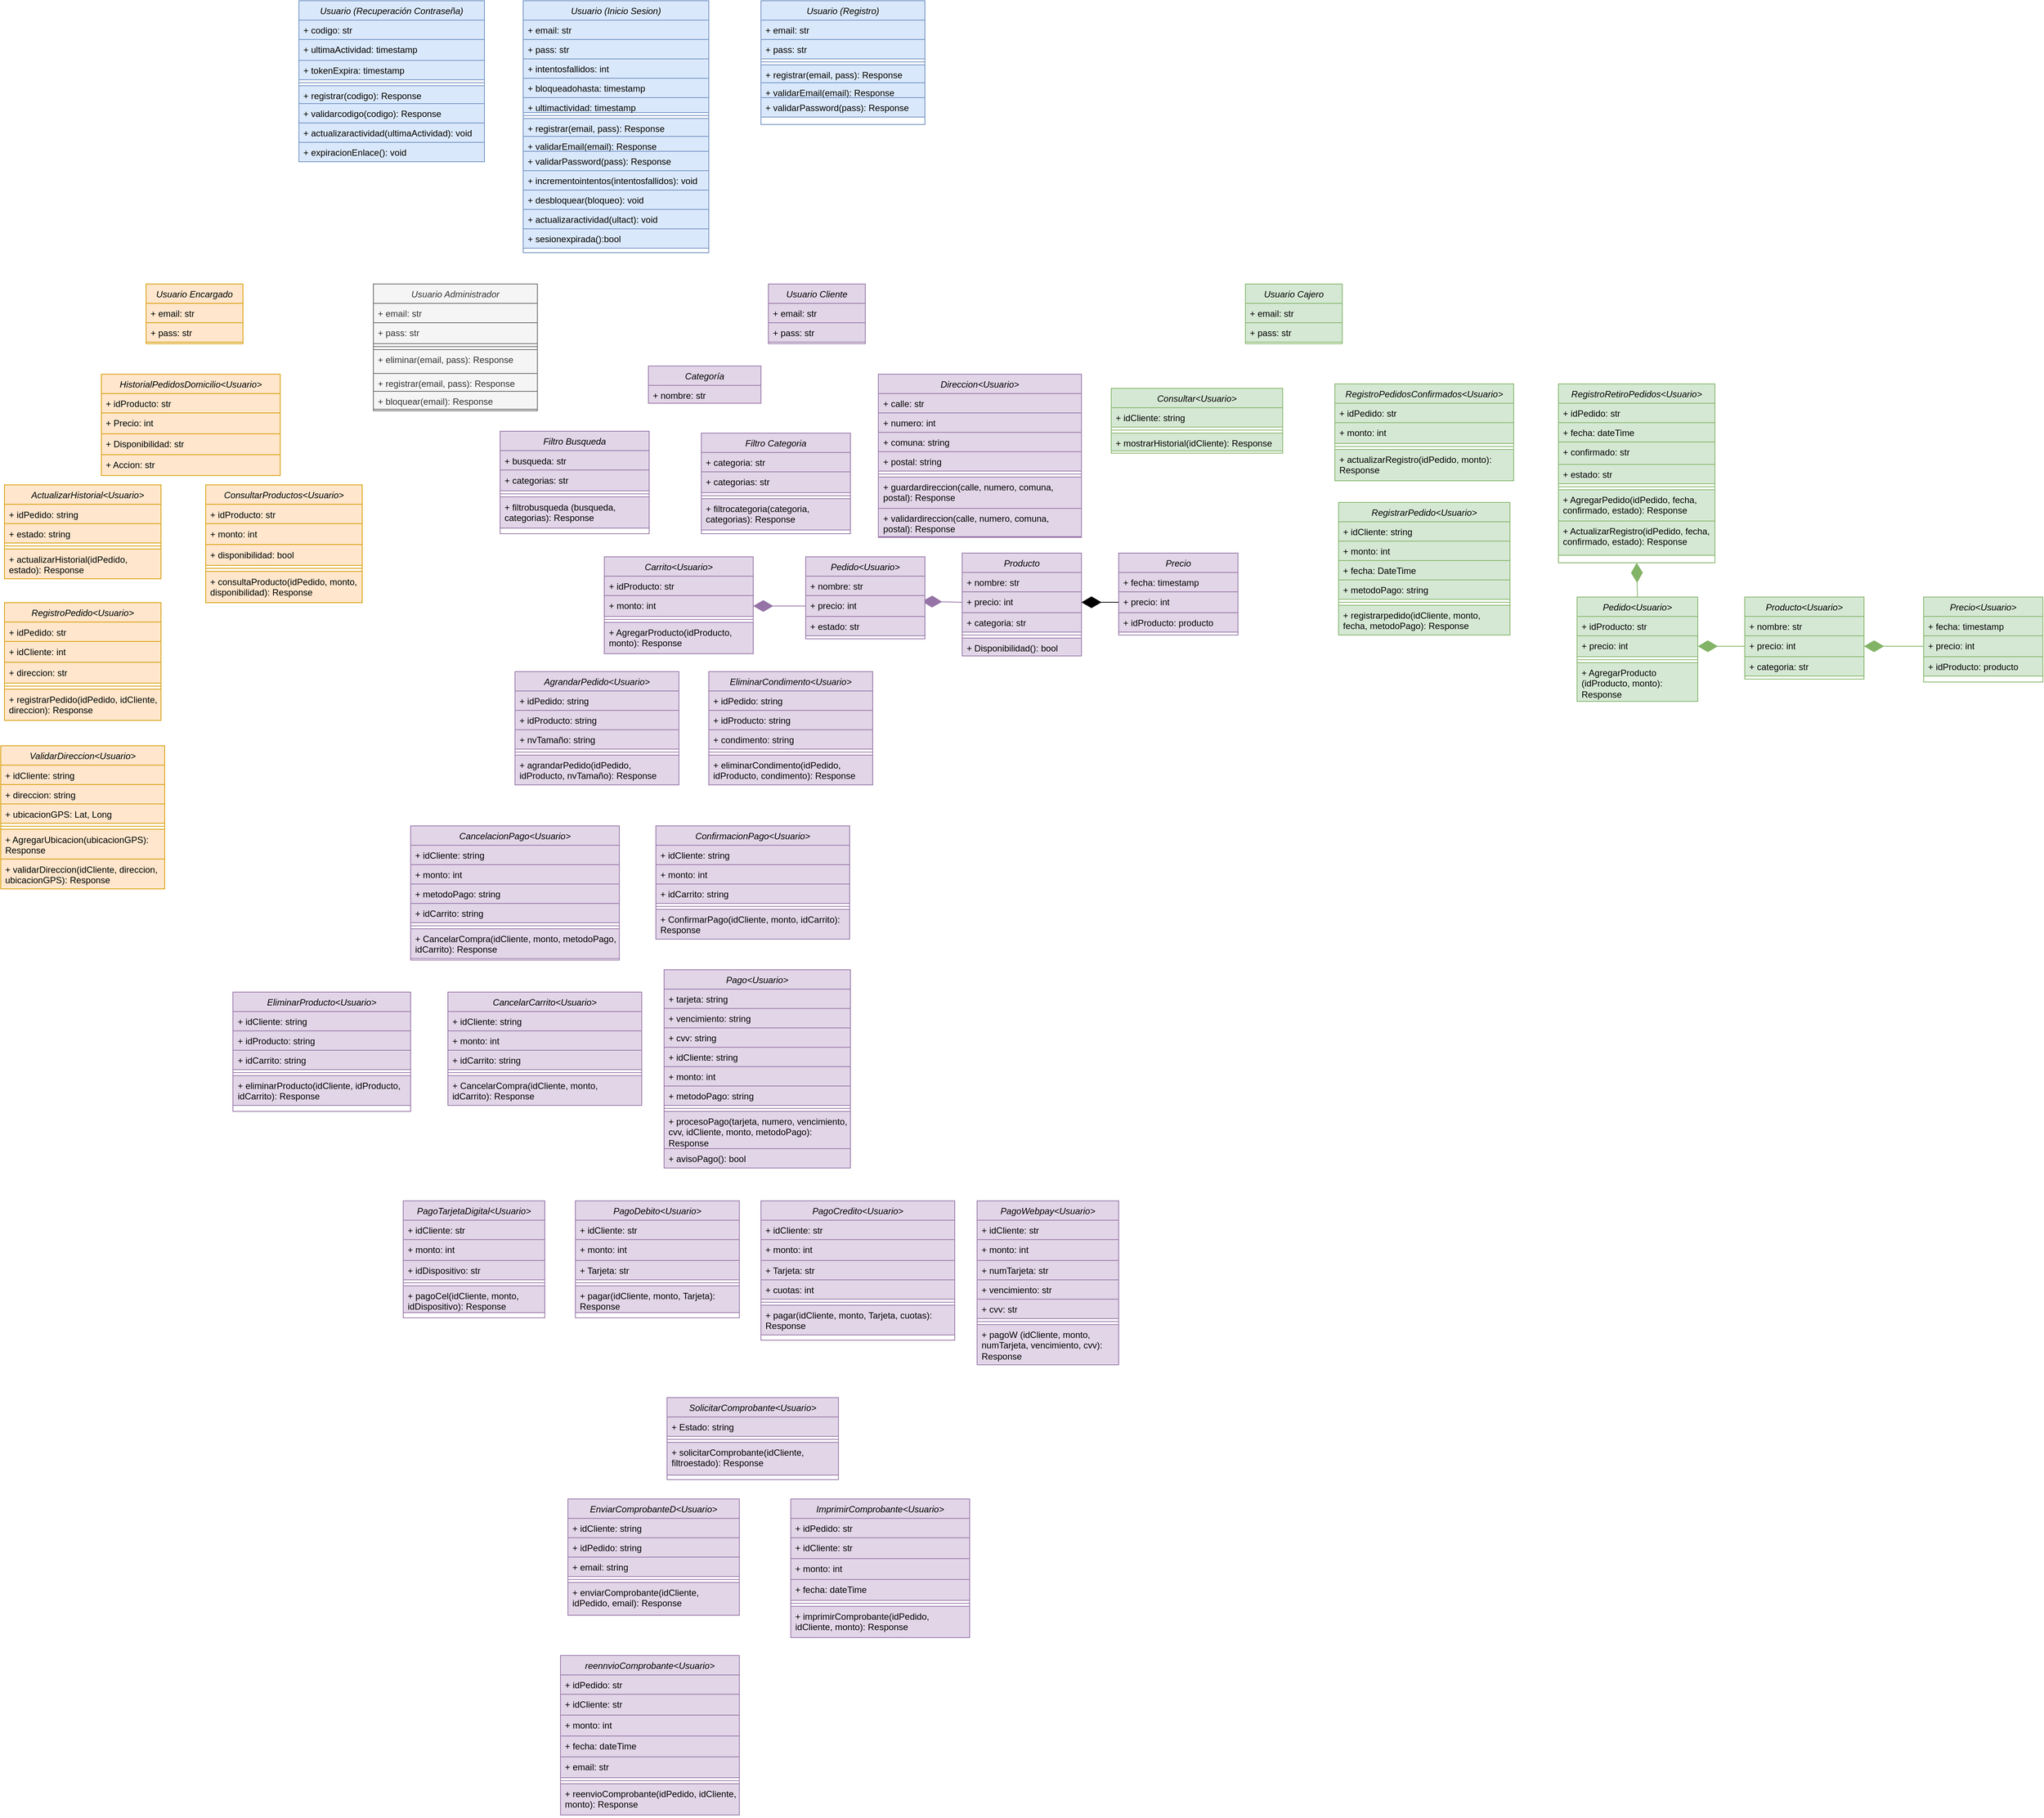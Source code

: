<mxfile version="28.2.8">
  <diagram id="C5RBs43oDa-KdzZeNtuy" name="Page-1">
    <mxGraphModel dx="2298" dy="2720" grid="1" gridSize="10" guides="1" tooltips="1" connect="1" arrows="1" fold="1" page="1" pageScale="1" pageWidth="827" pageHeight="1169" math="0" shadow="0">
      <root>
        <mxCell id="WIyWlLk6GJQsqaUBKTNV-0" />
        <mxCell id="WIyWlLk6GJQsqaUBKTNV-1" parent="WIyWlLk6GJQsqaUBKTNV-0" />
        <mxCell id="D_atLNyOjQKJW8hiToG2-0" value="Usuario (Registro)" style="swimlane;fontStyle=2;align=center;verticalAlign=top;childLayout=stackLayout;horizontal=1;startSize=26;horizontalStack=0;resizeParent=1;resizeLast=0;collapsible=1;marginBottom=0;rounded=0;shadow=0;strokeWidth=1;fillColor=#dae8fc;strokeColor=#6c8ebf;" parent="WIyWlLk6GJQsqaUBKTNV-1" vertex="1">
          <mxGeometry x="1280" y="-630" width="220" height="166" as="geometry">
            <mxRectangle x="230" y="140" width="160" height="26" as="alternateBounds" />
          </mxGeometry>
        </mxCell>
        <mxCell id="D_atLNyOjQKJW8hiToG2-1" value="+ email: str" style="text;strokeColor=#6c8ebf;fillColor=#dae8fc;align=left;verticalAlign=top;spacingLeft=4;spacingRight=4;overflow=hidden;rotatable=0;points=[[0,0.5],[1,0.5]];portConstraint=eastwest;whiteSpace=wrap;html=1;" parent="D_atLNyOjQKJW8hiToG2-0" vertex="1">
          <mxGeometry y="26" width="220" height="26" as="geometry" />
        </mxCell>
        <mxCell id="D_atLNyOjQKJW8hiToG2-2" value="+ pass: str" style="text;strokeColor=#6c8ebf;fillColor=#dae8fc;align=left;verticalAlign=top;spacingLeft=4;spacingRight=4;overflow=hidden;rotatable=0;points=[[0,0.5],[1,0.5]];portConstraint=eastwest;whiteSpace=wrap;html=1;" parent="D_atLNyOjQKJW8hiToG2-0" vertex="1">
          <mxGeometry y="52" width="220" height="26" as="geometry" />
        </mxCell>
        <mxCell id="D_atLNyOjQKJW8hiToG2-3" value="" style="line;html=1;strokeWidth=1;align=left;verticalAlign=middle;spacingTop=-1;spacingLeft=3;spacingRight=3;rotatable=0;labelPosition=right;points=[];portConstraint=eastwest;fillColor=#dae8fc;strokeColor=#6c8ebf;" parent="D_atLNyOjQKJW8hiToG2-0" vertex="1">
          <mxGeometry y="78" width="220" height="8" as="geometry" />
        </mxCell>
        <mxCell id="D_atLNyOjQKJW8hiToG2-4" value="+ registrar(email, pass): Response" style="text;strokeColor=#6c8ebf;fillColor=#dae8fc;align=left;verticalAlign=top;spacingLeft=4;spacingRight=4;overflow=hidden;rotatable=0;points=[[0,0.5],[1,0.5]];portConstraint=eastwest;whiteSpace=wrap;html=1;" parent="D_atLNyOjQKJW8hiToG2-0" vertex="1">
          <mxGeometry y="86" width="220" height="24" as="geometry" />
        </mxCell>
        <mxCell id="D_atLNyOjQKJW8hiToG2-5" value="&lt;div&gt;+ validarEmail(email): Response&lt;/div&gt;&lt;div&gt;&lt;br&gt;&lt;/div&gt;" style="text;strokeColor=#6c8ebf;fillColor=#dae8fc;align=left;verticalAlign=top;spacingLeft=4;spacingRight=4;overflow=hidden;rotatable=0;points=[[0,0.5],[1,0.5]];portConstraint=eastwest;whiteSpace=wrap;html=1;" parent="D_atLNyOjQKJW8hiToG2-0" vertex="1">
          <mxGeometry y="110" width="220" height="20" as="geometry" />
        </mxCell>
        <mxCell id="D_atLNyOjQKJW8hiToG2-6" value="+ validarPassword(pass): Response" style="text;strokeColor=#6c8ebf;fillColor=#dae8fc;align=left;verticalAlign=top;spacingLeft=4;spacingRight=4;overflow=hidden;rotatable=0;points=[[0,0.5],[1,0.5]];portConstraint=eastwest;whiteSpace=wrap;html=1;" parent="D_atLNyOjQKJW8hiToG2-0" vertex="1">
          <mxGeometry y="130" width="220" height="26" as="geometry" />
        </mxCell>
        <mxCell id="D_atLNyOjQKJW8hiToG2-7" value="Usuario (Inicio Sesion)" style="swimlane;fontStyle=2;align=center;verticalAlign=top;childLayout=stackLayout;horizontal=1;startSize=26;horizontalStack=0;resizeParent=1;resizeLast=0;collapsible=1;marginBottom=0;rounded=0;shadow=0;strokeWidth=1;fillColor=#dae8fc;strokeColor=#6c8ebf;" parent="WIyWlLk6GJQsqaUBKTNV-1" vertex="1">
          <mxGeometry x="961" y="-630" width="249" height="338" as="geometry">
            <mxRectangle x="230" y="140" width="160" height="26" as="alternateBounds" />
          </mxGeometry>
        </mxCell>
        <mxCell id="D_atLNyOjQKJW8hiToG2-8" value="+ email: str" style="text;strokeColor=#6c8ebf;fillColor=#dae8fc;align=left;verticalAlign=top;spacingLeft=4;spacingRight=4;overflow=hidden;rotatable=0;points=[[0,0.5],[1,0.5]];portConstraint=eastwest;whiteSpace=wrap;html=1;" parent="D_atLNyOjQKJW8hiToG2-7" vertex="1">
          <mxGeometry y="26" width="249" height="26" as="geometry" />
        </mxCell>
        <mxCell id="D_atLNyOjQKJW8hiToG2-9" value="+ pass: str" style="text;strokeColor=#6c8ebf;fillColor=#dae8fc;align=left;verticalAlign=top;spacingLeft=4;spacingRight=4;overflow=hidden;rotatable=0;points=[[0,0.5],[1,0.5]];portConstraint=eastwest;whiteSpace=wrap;html=1;" parent="D_atLNyOjQKJW8hiToG2-7" vertex="1">
          <mxGeometry y="52" width="249" height="26" as="geometry" />
        </mxCell>
        <mxCell id="D_atLNyOjQKJW8hiToG2-10" value="+ intentosfallidos: int" style="text;strokeColor=#6c8ebf;fillColor=#dae8fc;align=left;verticalAlign=top;spacingLeft=4;spacingRight=4;overflow=hidden;rotatable=0;points=[[0,0.5],[1,0.5]];portConstraint=eastwest;whiteSpace=wrap;html=1;" parent="D_atLNyOjQKJW8hiToG2-7" vertex="1">
          <mxGeometry y="78" width="249" height="26" as="geometry" />
        </mxCell>
        <mxCell id="D_atLNyOjQKJW8hiToG2-11" value="+ bloqueadohasta: timestamp" style="text;strokeColor=#6c8ebf;fillColor=#dae8fc;align=left;verticalAlign=top;spacingLeft=4;spacingRight=4;overflow=hidden;rotatable=0;points=[[0,0.5],[1,0.5]];portConstraint=eastwest;whiteSpace=wrap;html=1;" parent="D_atLNyOjQKJW8hiToG2-7" vertex="1">
          <mxGeometry y="104" width="249" height="26" as="geometry" />
        </mxCell>
        <mxCell id="D_atLNyOjQKJW8hiToG2-12" value="+ ultimactividad: timestamp" style="text;strokeColor=#6c8ebf;fillColor=#dae8fc;align=left;verticalAlign=top;spacingLeft=4;spacingRight=4;overflow=hidden;rotatable=0;points=[[0,0.5],[1,0.5]];portConstraint=eastwest;whiteSpace=wrap;html=1;" parent="D_atLNyOjQKJW8hiToG2-7" vertex="1">
          <mxGeometry y="130" width="249" height="20" as="geometry" />
        </mxCell>
        <mxCell id="D_atLNyOjQKJW8hiToG2-13" value="" style="line;html=1;strokeWidth=1;align=left;verticalAlign=middle;spacingTop=-1;spacingLeft=3;spacingRight=3;rotatable=0;labelPosition=right;points=[];portConstraint=eastwest;fillColor=#dae8fc;strokeColor=#6c8ebf;" parent="D_atLNyOjQKJW8hiToG2-7" vertex="1">
          <mxGeometry y="150" width="249" height="8" as="geometry" />
        </mxCell>
        <mxCell id="D_atLNyOjQKJW8hiToG2-14" value="+ registrar(email, pass): Response" style="text;strokeColor=#6c8ebf;fillColor=#dae8fc;align=left;verticalAlign=top;spacingLeft=4;spacingRight=4;overflow=hidden;rotatable=0;points=[[0,0.5],[1,0.5]];portConstraint=eastwest;whiteSpace=wrap;html=1;" parent="D_atLNyOjQKJW8hiToG2-7" vertex="1">
          <mxGeometry y="158" width="249" height="24" as="geometry" />
        </mxCell>
        <mxCell id="D_atLNyOjQKJW8hiToG2-15" value="&lt;div&gt;+ validarEmail(email): Response&lt;/div&gt;&lt;div&gt;&lt;br&gt;&lt;/div&gt;" style="text;strokeColor=#6c8ebf;fillColor=#dae8fc;align=left;verticalAlign=top;spacingLeft=4;spacingRight=4;overflow=hidden;rotatable=0;points=[[0,0.5],[1,0.5]];portConstraint=eastwest;whiteSpace=wrap;html=1;" parent="D_atLNyOjQKJW8hiToG2-7" vertex="1">
          <mxGeometry y="182" width="249" height="20" as="geometry" />
        </mxCell>
        <mxCell id="D_atLNyOjQKJW8hiToG2-16" value="+ validarPassword(pass): Response" style="text;strokeColor=#6c8ebf;fillColor=#dae8fc;align=left;verticalAlign=top;spacingLeft=4;spacingRight=4;overflow=hidden;rotatable=0;points=[[0,0.5],[1,0.5]];portConstraint=eastwest;whiteSpace=wrap;html=1;" parent="D_atLNyOjQKJW8hiToG2-7" vertex="1">
          <mxGeometry y="202" width="249" height="26" as="geometry" />
        </mxCell>
        <mxCell id="D_atLNyOjQKJW8hiToG2-17" value="+ incrementointentos(intentosfallidos): void" style="text;strokeColor=#6c8ebf;fillColor=#dae8fc;align=left;verticalAlign=top;spacingLeft=4;spacingRight=4;overflow=hidden;rotatable=0;points=[[0,0.5],[1,0.5]];portConstraint=eastwest;whiteSpace=wrap;html=1;" parent="D_atLNyOjQKJW8hiToG2-7" vertex="1">
          <mxGeometry y="228" width="249" height="26" as="geometry" />
        </mxCell>
        <mxCell id="D_atLNyOjQKJW8hiToG2-18" value="+ desbloquear(bloqueo): void" style="text;strokeColor=#6c8ebf;fillColor=#dae8fc;align=left;verticalAlign=top;spacingLeft=4;spacingRight=4;overflow=hidden;rotatable=0;points=[[0,0.5],[1,0.5]];portConstraint=eastwest;whiteSpace=wrap;html=1;" parent="D_atLNyOjQKJW8hiToG2-7" vertex="1">
          <mxGeometry y="254" width="249" height="26" as="geometry" />
        </mxCell>
        <mxCell id="D_atLNyOjQKJW8hiToG2-19" value="+ actualizaractividad(ultact): void" style="text;strokeColor=#6c8ebf;fillColor=#dae8fc;align=left;verticalAlign=top;spacingLeft=4;spacingRight=4;overflow=hidden;rotatable=0;points=[[0,0.5],[1,0.5]];portConstraint=eastwest;whiteSpace=wrap;html=1;" parent="D_atLNyOjQKJW8hiToG2-7" vertex="1">
          <mxGeometry y="280" width="249" height="26" as="geometry" />
        </mxCell>
        <mxCell id="D_atLNyOjQKJW8hiToG2-20" value="+ sesionexpirada():bool" style="text;strokeColor=#6c8ebf;fillColor=#dae8fc;align=left;verticalAlign=top;spacingLeft=4;spacingRight=4;overflow=hidden;rotatable=0;points=[[0,0.5],[1,0.5]];portConstraint=eastwest;whiteSpace=wrap;html=1;" parent="D_atLNyOjQKJW8hiToG2-7" vertex="1">
          <mxGeometry y="306" width="249" height="26" as="geometry" />
        </mxCell>
        <mxCell id="D_atLNyOjQKJW8hiToG2-21" value="Usuario (Recuperación Contraseña)" style="swimlane;fontStyle=2;align=center;verticalAlign=top;childLayout=stackLayout;horizontal=1;startSize=26;horizontalStack=0;resizeParent=1;resizeLast=0;collapsible=1;marginBottom=0;rounded=0;shadow=0;strokeWidth=1;fillColor=#dae8fc;strokeColor=#6c8ebf;" parent="WIyWlLk6GJQsqaUBKTNV-1" vertex="1">
          <mxGeometry x="660" y="-630" width="249" height="216" as="geometry">
            <mxRectangle x="230" y="140" width="160" height="26" as="alternateBounds" />
          </mxGeometry>
        </mxCell>
        <mxCell id="D_atLNyOjQKJW8hiToG2-22" value="+ codigo: str" style="text;strokeColor=#6c8ebf;fillColor=#dae8fc;align=left;verticalAlign=top;spacingLeft=4;spacingRight=4;overflow=hidden;rotatable=0;points=[[0,0.5],[1,0.5]];portConstraint=eastwest;whiteSpace=wrap;html=1;" parent="D_atLNyOjQKJW8hiToG2-21" vertex="1">
          <mxGeometry y="26" width="249" height="26" as="geometry" />
        </mxCell>
        <mxCell id="D_atLNyOjQKJW8hiToG2-23" value="+ ultimaActividad: timestamp" style="text;strokeColor=#6c8ebf;fillColor=#dae8fc;align=left;verticalAlign=top;spacingLeft=4;spacingRight=4;overflow=hidden;rotatable=0;points=[[0,0.5],[1,0.5]];portConstraint=eastwest;whiteSpace=wrap;html=1;" parent="D_atLNyOjQKJW8hiToG2-21" vertex="1">
          <mxGeometry y="52" width="249" height="28" as="geometry" />
        </mxCell>
        <mxCell id="D_atLNyOjQKJW8hiToG2-24" value="+ tokenExpira: timestamp" style="text;strokeColor=#6c8ebf;fillColor=#dae8fc;align=left;verticalAlign=top;spacingLeft=4;spacingRight=4;overflow=hidden;rotatable=0;points=[[0,0.5],[1,0.5]];portConstraint=eastwest;whiteSpace=wrap;html=1;" parent="D_atLNyOjQKJW8hiToG2-21" vertex="1">
          <mxGeometry y="80" width="249" height="26" as="geometry" />
        </mxCell>
        <mxCell id="D_atLNyOjQKJW8hiToG2-25" value="" style="line;html=1;strokeWidth=1;align=left;verticalAlign=middle;spacingTop=-1;spacingLeft=3;spacingRight=3;rotatable=0;labelPosition=right;points=[];portConstraint=eastwest;fillColor=#dae8fc;strokeColor=#6c8ebf;" parent="D_atLNyOjQKJW8hiToG2-21" vertex="1">
          <mxGeometry y="106" width="249" height="8" as="geometry" />
        </mxCell>
        <mxCell id="D_atLNyOjQKJW8hiToG2-26" value="+ registrar(codigo): Response" style="text;strokeColor=#6c8ebf;fillColor=#dae8fc;align=left;verticalAlign=top;spacingLeft=4;spacingRight=4;overflow=hidden;rotatable=0;points=[[0,0.5],[1,0.5]];portConstraint=eastwest;whiteSpace=wrap;html=1;" parent="D_atLNyOjQKJW8hiToG2-21" vertex="1">
          <mxGeometry y="114" width="249" height="24" as="geometry" />
        </mxCell>
        <mxCell id="D_atLNyOjQKJW8hiToG2-27" value="+ validarcodigo(codigo): Response" style="text;strokeColor=#6c8ebf;fillColor=#dae8fc;align=left;verticalAlign=top;spacingLeft=4;spacingRight=4;overflow=hidden;rotatable=0;points=[[0,0.5],[1,0.5]];portConstraint=eastwest;whiteSpace=wrap;html=1;" parent="D_atLNyOjQKJW8hiToG2-21" vertex="1">
          <mxGeometry y="138" width="249" height="26" as="geometry" />
        </mxCell>
        <mxCell id="D_atLNyOjQKJW8hiToG2-28" value="+ actualizaractividad(ultimaActividad): void" style="text;strokeColor=#6c8ebf;fillColor=#dae8fc;align=left;verticalAlign=top;spacingLeft=4;spacingRight=4;overflow=hidden;rotatable=0;points=[[0,0.5],[1,0.5]];portConstraint=eastwest;whiteSpace=wrap;html=1;" parent="D_atLNyOjQKJW8hiToG2-21" vertex="1">
          <mxGeometry y="164" width="249" height="26" as="geometry" />
        </mxCell>
        <mxCell id="D_atLNyOjQKJW8hiToG2-29" value="+ expiracionEnlace(): void" style="text;strokeColor=#6c8ebf;fillColor=#dae8fc;align=left;verticalAlign=top;spacingLeft=4;spacingRight=4;overflow=hidden;rotatable=0;points=[[0,0.5],[1,0.5]];portConstraint=eastwest;whiteSpace=wrap;html=1;" parent="D_atLNyOjQKJW8hiToG2-21" vertex="1">
          <mxGeometry y="190" width="249" height="26" as="geometry" />
        </mxCell>
        <mxCell id="D_atLNyOjQKJW8hiToG2-30" value="Usuario Cliente" style="swimlane;fontStyle=2;align=center;verticalAlign=top;childLayout=stackLayout;horizontal=1;startSize=26;horizontalStack=0;resizeParent=1;resizeLast=0;collapsible=1;marginBottom=0;rounded=0;shadow=0;strokeWidth=1;fillColor=#e1d5e7;strokeColor=#9673a6;" parent="WIyWlLk6GJQsqaUBKTNV-1" vertex="1">
          <mxGeometry x="1290" y="-250" width="130" height="80" as="geometry">
            <mxRectangle x="230" y="140" width="160" height="26" as="alternateBounds" />
          </mxGeometry>
        </mxCell>
        <mxCell id="D_atLNyOjQKJW8hiToG2-31" value="+ email: str" style="text;strokeColor=#9673a6;fillColor=#e1d5e7;align=left;verticalAlign=top;spacingLeft=4;spacingRight=4;overflow=hidden;rotatable=0;points=[[0,0.5],[1,0.5]];portConstraint=eastwest;whiteSpace=wrap;html=1;" parent="D_atLNyOjQKJW8hiToG2-30" vertex="1">
          <mxGeometry y="26" width="130" height="26" as="geometry" />
        </mxCell>
        <mxCell id="D_atLNyOjQKJW8hiToG2-32" value="+ pass: str" style="text;strokeColor=#9673a6;fillColor=#e1d5e7;align=left;verticalAlign=top;spacingLeft=4;spacingRight=4;overflow=hidden;rotatable=0;points=[[0,0.5],[1,0.5]];portConstraint=eastwest;whiteSpace=wrap;html=1;" parent="D_atLNyOjQKJW8hiToG2-30" vertex="1">
          <mxGeometry y="52" width="130" height="26" as="geometry" />
        </mxCell>
        <mxCell id="D_atLNyOjQKJW8hiToG2-33" value="Usuario Administrador" style="swimlane;fontStyle=2;align=center;verticalAlign=top;childLayout=stackLayout;horizontal=1;startSize=26;horizontalStack=0;resizeParent=1;resizeLast=0;collapsible=1;marginBottom=0;rounded=0;shadow=0;strokeWidth=1;fillColor=#f5f5f5;strokeColor=#666666;fontColor=#333333;" parent="WIyWlLk6GJQsqaUBKTNV-1" vertex="1">
          <mxGeometry x="760" y="-250" width="220" height="170" as="geometry">
            <mxRectangle x="230" y="140" width="160" height="26" as="alternateBounds" />
          </mxGeometry>
        </mxCell>
        <mxCell id="D_atLNyOjQKJW8hiToG2-34" value="+ email: str" style="text;strokeColor=#666666;fillColor=#f5f5f5;align=left;verticalAlign=top;spacingLeft=4;spacingRight=4;overflow=hidden;rotatable=0;points=[[0,0.5],[1,0.5]];portConstraint=eastwest;whiteSpace=wrap;html=1;fontColor=#333333;" parent="D_atLNyOjQKJW8hiToG2-33" vertex="1">
          <mxGeometry y="26" width="220" height="26" as="geometry" />
        </mxCell>
        <mxCell id="D_atLNyOjQKJW8hiToG2-35" value="+ pass: str" style="text;strokeColor=#666666;fillColor=#f5f5f5;align=left;verticalAlign=top;spacingLeft=4;spacingRight=4;overflow=hidden;rotatable=0;points=[[0,0.5],[1,0.5]];portConstraint=eastwest;whiteSpace=wrap;html=1;fontColor=#333333;" parent="D_atLNyOjQKJW8hiToG2-33" vertex="1">
          <mxGeometry y="52" width="220" height="28" as="geometry" />
        </mxCell>
        <mxCell id="CIufKCW6qUsmyP6EedrH-0" value="" style="line;html=1;strokeWidth=1;align=left;verticalAlign=middle;spacingTop=-1;spacingLeft=3;spacingRight=3;rotatable=0;labelPosition=right;points=[];portConstraint=eastwest;fillColor=#f5f5f5;fontColor=#333333;strokeColor=#666666;" vertex="1" parent="D_atLNyOjQKJW8hiToG2-33">
          <mxGeometry y="80" width="220" height="8" as="geometry" />
        </mxCell>
        <mxCell id="D_atLNyOjQKJW8hiToG2-37" value="+ eliminar(email, pass): Response" style="text;strokeColor=#666666;fillColor=#f5f5f5;align=left;verticalAlign=top;spacingLeft=4;spacingRight=4;overflow=hidden;rotatable=0;points=[[0,0.5],[1,0.5]];portConstraint=eastwest;whiteSpace=wrap;html=1;fontColor=#333333;" parent="D_atLNyOjQKJW8hiToG2-33" vertex="1">
          <mxGeometry y="88" width="220" height="32" as="geometry" />
        </mxCell>
        <mxCell id="D_atLNyOjQKJW8hiToG2-38" value="+ registrar(email, pass): Response" style="text;strokeColor=#666666;fillColor=#f5f5f5;align=left;verticalAlign=top;spacingLeft=4;spacingRight=4;overflow=hidden;rotatable=0;points=[[0,0.5],[1,0.5]];portConstraint=eastwest;whiteSpace=wrap;html=1;fontColor=#333333;" parent="D_atLNyOjQKJW8hiToG2-33" vertex="1">
          <mxGeometry y="120" width="220" height="24" as="geometry" />
        </mxCell>
        <mxCell id="D_atLNyOjQKJW8hiToG2-39" value="+ bloquear(email): Response" style="text;strokeColor=#666666;fillColor=#f5f5f5;align=left;verticalAlign=top;spacingLeft=4;spacingRight=4;overflow=hidden;rotatable=0;points=[[0,0.5],[1,0.5]];portConstraint=eastwest;whiteSpace=wrap;html=1;fontColor=#333333;" parent="D_atLNyOjQKJW8hiToG2-33" vertex="1">
          <mxGeometry y="144" width="220" height="24" as="geometry" />
        </mxCell>
        <mxCell id="D_atLNyOjQKJW8hiToG2-40" value="Filtro Categoria" style="swimlane;fontStyle=2;align=center;verticalAlign=top;childLayout=stackLayout;horizontal=1;startSize=26;horizontalStack=0;resizeParent=1;resizeLast=0;collapsible=1;marginBottom=0;rounded=0;shadow=0;strokeWidth=1;fillColor=#e1d5e7;strokeColor=#9673a6;" parent="WIyWlLk6GJQsqaUBKTNV-1" vertex="1">
          <mxGeometry x="1200" y="-50" width="200" height="135" as="geometry">
            <mxRectangle x="230" y="140" width="160" height="26" as="alternateBounds" />
          </mxGeometry>
        </mxCell>
        <mxCell id="D_atLNyOjQKJW8hiToG2-41" value="+ categoria: str" style="text;strokeColor=#9673a6;fillColor=#e1d5e7;align=left;verticalAlign=top;spacingLeft=4;spacingRight=4;overflow=hidden;rotatable=0;points=[[0,0.5],[1,0.5]];portConstraint=eastwest;whiteSpace=wrap;html=1;" parent="D_atLNyOjQKJW8hiToG2-40" vertex="1">
          <mxGeometry y="26" width="200" height="26" as="geometry" />
        </mxCell>
        <mxCell id="D_atLNyOjQKJW8hiToG2-42" value="+ categorias: str" style="text;strokeColor=#9673a6;fillColor=#e1d5e7;align=left;verticalAlign=top;spacingLeft=4;spacingRight=4;overflow=hidden;rotatable=0;points=[[0,0.5],[1,0.5]];portConstraint=eastwest;whiteSpace=wrap;html=1;" parent="D_atLNyOjQKJW8hiToG2-40" vertex="1">
          <mxGeometry y="52" width="200" height="28" as="geometry" />
        </mxCell>
        <mxCell id="D_atLNyOjQKJW8hiToG2-43" value="" style="line;html=1;strokeWidth=1;align=left;verticalAlign=middle;spacingTop=-1;spacingLeft=3;spacingRight=3;rotatable=0;labelPosition=right;points=[];portConstraint=eastwest;fillColor=#e1d5e7;strokeColor=#9673a6;" parent="D_atLNyOjQKJW8hiToG2-40" vertex="1">
          <mxGeometry y="80" width="200" height="8" as="geometry" />
        </mxCell>
        <mxCell id="D_atLNyOjQKJW8hiToG2-44" value="+ filtrocategoria(categoria, categorias): Response" style="text;strokeColor=#9673a6;fillColor=#e1d5e7;align=left;verticalAlign=top;spacingLeft=4;spacingRight=4;overflow=hidden;rotatable=0;points=[[0,0.5],[1,0.5]];portConstraint=eastwest;whiteSpace=wrap;html=1;" parent="D_atLNyOjQKJW8hiToG2-40" vertex="1">
          <mxGeometry y="88" width="200" height="42" as="geometry" />
        </mxCell>
        <mxCell id="D_atLNyOjQKJW8hiToG2-45" value="Filtro Busqueda" style="swimlane;fontStyle=2;align=center;verticalAlign=top;childLayout=stackLayout;horizontal=1;startSize=26;horizontalStack=0;resizeParent=1;resizeLast=0;collapsible=1;marginBottom=0;rounded=0;shadow=0;strokeWidth=1;fillColor=#e1d5e7;strokeColor=#9673a6;" parent="WIyWlLk6GJQsqaUBKTNV-1" vertex="1">
          <mxGeometry x="930" y="-52.5" width="200" height="137.5" as="geometry">
            <mxRectangle x="230" y="140" width="160" height="26" as="alternateBounds" />
          </mxGeometry>
        </mxCell>
        <mxCell id="D_atLNyOjQKJW8hiToG2-46" value="+ busqueda: str" style="text;strokeColor=#9673a6;fillColor=#e1d5e7;align=left;verticalAlign=top;spacingLeft=4;spacingRight=4;overflow=hidden;rotatable=0;points=[[0,0.5],[1,0.5]];portConstraint=eastwest;whiteSpace=wrap;html=1;" parent="D_atLNyOjQKJW8hiToG2-45" vertex="1">
          <mxGeometry y="26" width="200" height="26" as="geometry" />
        </mxCell>
        <mxCell id="D_atLNyOjQKJW8hiToG2-47" value="+ categorias: str" style="text;strokeColor=#9673a6;fillColor=#e1d5e7;align=left;verticalAlign=top;spacingLeft=4;spacingRight=4;overflow=hidden;rotatable=0;points=[[0,0.5],[1,0.5]];portConstraint=eastwest;whiteSpace=wrap;html=1;" parent="D_atLNyOjQKJW8hiToG2-45" vertex="1">
          <mxGeometry y="52" width="200" height="28" as="geometry" />
        </mxCell>
        <mxCell id="D_atLNyOjQKJW8hiToG2-48" value="" style="line;html=1;strokeWidth=1;align=left;verticalAlign=middle;spacingTop=-1;spacingLeft=3;spacingRight=3;rotatable=0;labelPosition=right;points=[];portConstraint=eastwest;fillColor=#e1d5e7;strokeColor=#9673a6;" parent="D_atLNyOjQKJW8hiToG2-45" vertex="1">
          <mxGeometry y="80" width="200" height="8" as="geometry" />
        </mxCell>
        <mxCell id="D_atLNyOjQKJW8hiToG2-49" value="+ filtrobusqueda (busqueda, categorias): Response" style="text;strokeColor=#9673a6;fillColor=#e1d5e7;align=left;verticalAlign=top;spacingLeft=4;spacingRight=4;overflow=hidden;rotatable=0;points=[[0,0.5],[1,0.5]];portConstraint=eastwest;whiteSpace=wrap;html=1;" parent="D_atLNyOjQKJW8hiToG2-45" vertex="1">
          <mxGeometry y="88" width="200" height="42" as="geometry" />
        </mxCell>
        <mxCell id="D_atLNyOjQKJW8hiToG2-50" value="Categoría" style="swimlane;fontStyle=2;align=center;verticalAlign=top;childLayout=stackLayout;horizontal=1;startSize=26;horizontalStack=0;resizeParent=1;resizeLast=0;collapsible=1;marginBottom=0;rounded=0;shadow=0;strokeWidth=1;fillColor=#e1d5e7;strokeColor=#9673a6;" parent="WIyWlLk6GJQsqaUBKTNV-1" vertex="1">
          <mxGeometry x="1129" y="-140" width="151" height="50" as="geometry">
            <mxRectangle x="230" y="140" width="160" height="26" as="alternateBounds" />
          </mxGeometry>
        </mxCell>
        <mxCell id="D_atLNyOjQKJW8hiToG2-51" value="+ nombre: str" style="text;strokeColor=#9673a6;fillColor=#e1d5e7;align=left;verticalAlign=top;spacingLeft=4;spacingRight=4;overflow=hidden;rotatable=0;points=[[0,0.5],[1,0.5]];portConstraint=eastwest;whiteSpace=wrap;html=1;" parent="D_atLNyOjQKJW8hiToG2-50" vertex="1">
          <mxGeometry y="26" width="151" height="24" as="geometry" />
        </mxCell>
        <mxCell id="D_atLNyOjQKJW8hiToG2-52" value="PagoWebpay&lt;Usuario&gt;" style="swimlane;fontStyle=2;align=center;verticalAlign=top;childLayout=stackLayout;horizontal=1;startSize=26;horizontalStack=0;resizeParent=1;resizeLast=0;collapsible=1;marginBottom=0;rounded=0;shadow=0;strokeWidth=1;fillColor=#e1d5e7;strokeColor=#9673a6;" parent="WIyWlLk6GJQsqaUBKTNV-1" vertex="1">
          <mxGeometry x="1570" y="980" width="190" height="220" as="geometry">
            <mxRectangle x="230" y="140" width="160" height="26" as="alternateBounds" />
          </mxGeometry>
        </mxCell>
        <mxCell id="D_atLNyOjQKJW8hiToG2-53" value="+ idCliente: str" style="text;strokeColor=#9673a6;fillColor=#e1d5e7;align=left;verticalAlign=top;spacingLeft=4;spacingRight=4;overflow=hidden;rotatable=0;points=[[0,0.5],[1,0.5]];portConstraint=eastwest;whiteSpace=wrap;html=1;" parent="D_atLNyOjQKJW8hiToG2-52" vertex="1">
          <mxGeometry y="26" width="190" height="26" as="geometry" />
        </mxCell>
        <mxCell id="D_atLNyOjQKJW8hiToG2-54" value="+ monto: int" style="text;strokeColor=#9673a6;fillColor=#e1d5e7;align=left;verticalAlign=top;spacingLeft=4;spacingRight=4;overflow=hidden;rotatable=0;points=[[0,0.5],[1,0.5]];portConstraint=eastwest;whiteSpace=wrap;html=1;" parent="D_atLNyOjQKJW8hiToG2-52" vertex="1">
          <mxGeometry y="52" width="190" height="28" as="geometry" />
        </mxCell>
        <mxCell id="D_atLNyOjQKJW8hiToG2-55" value="+ numTarjeta: str" style="text;strokeColor=#9673a6;fillColor=#e1d5e7;align=left;verticalAlign=top;spacingLeft=4;spacingRight=4;overflow=hidden;rotatable=0;points=[[0,0.5],[1,0.5]];portConstraint=eastwest;whiteSpace=wrap;html=1;" parent="D_atLNyOjQKJW8hiToG2-52" vertex="1">
          <mxGeometry y="80" width="190" height="26" as="geometry" />
        </mxCell>
        <mxCell id="D_atLNyOjQKJW8hiToG2-56" value="+ vencimiento: str" style="text;strokeColor=#9673a6;fillColor=#e1d5e7;align=left;verticalAlign=top;spacingLeft=4;spacingRight=4;overflow=hidden;rotatable=0;points=[[0,0.5],[1,0.5]];portConstraint=eastwest;whiteSpace=wrap;html=1;" parent="D_atLNyOjQKJW8hiToG2-52" vertex="1">
          <mxGeometry y="106" width="190" height="26" as="geometry" />
        </mxCell>
        <mxCell id="D_atLNyOjQKJW8hiToG2-57" value="+ cvv: str" style="text;strokeColor=#9673a6;fillColor=#e1d5e7;align=left;verticalAlign=top;spacingLeft=4;spacingRight=4;overflow=hidden;rotatable=0;points=[[0,0.5],[1,0.5]];portConstraint=eastwest;whiteSpace=wrap;html=1;" parent="D_atLNyOjQKJW8hiToG2-52" vertex="1">
          <mxGeometry y="132" width="190" height="26" as="geometry" />
        </mxCell>
        <mxCell id="D_atLNyOjQKJW8hiToG2-58" value="" style="line;html=1;strokeWidth=1;align=left;verticalAlign=middle;spacingTop=-1;spacingLeft=3;spacingRight=3;rotatable=0;labelPosition=right;points=[];portConstraint=eastwest;fillColor=#e1d5e7;strokeColor=#9673a6;" parent="D_atLNyOjQKJW8hiToG2-52" vertex="1">
          <mxGeometry y="158" width="190" height="8" as="geometry" />
        </mxCell>
        <mxCell id="D_atLNyOjQKJW8hiToG2-59" value="+ pagoW (idCliente, monto, numTarjeta, vencimiento, cvv): Response" style="text;strokeColor=#9673a6;fillColor=#e1d5e7;align=left;verticalAlign=top;spacingLeft=4;spacingRight=4;overflow=hidden;rotatable=0;points=[[0,0.5],[1,0.5]];portConstraint=eastwest;whiteSpace=wrap;html=1;" parent="D_atLNyOjQKJW8hiToG2-52" vertex="1">
          <mxGeometry y="166" width="190" height="54" as="geometry" />
        </mxCell>
        <mxCell id="D_atLNyOjQKJW8hiToG2-60" value="PagoTarjetaDigital&lt;Usuario&gt;" style="swimlane;fontStyle=2;align=center;verticalAlign=top;childLayout=stackLayout;horizontal=1;startSize=26;horizontalStack=0;resizeParent=1;resizeLast=0;collapsible=1;marginBottom=0;rounded=0;shadow=0;strokeWidth=1;fillColor=#e1d5e7;strokeColor=#9673a6;" parent="WIyWlLk6GJQsqaUBKTNV-1" vertex="1">
          <mxGeometry x="800" y="980" width="190" height="157" as="geometry">
            <mxRectangle x="230" y="140" width="160" height="26" as="alternateBounds" />
          </mxGeometry>
        </mxCell>
        <mxCell id="D_atLNyOjQKJW8hiToG2-61" value="+ idCliente: str" style="text;strokeColor=#9673a6;fillColor=#e1d5e7;align=left;verticalAlign=top;spacingLeft=4;spacingRight=4;overflow=hidden;rotatable=0;points=[[0,0.5],[1,0.5]];portConstraint=eastwest;whiteSpace=wrap;html=1;" parent="D_atLNyOjQKJW8hiToG2-60" vertex="1">
          <mxGeometry y="26" width="190" height="26" as="geometry" />
        </mxCell>
        <mxCell id="D_atLNyOjQKJW8hiToG2-62" value="+ monto: int" style="text;strokeColor=#9673a6;fillColor=#e1d5e7;align=left;verticalAlign=top;spacingLeft=4;spacingRight=4;overflow=hidden;rotatable=0;points=[[0,0.5],[1,0.5]];portConstraint=eastwest;whiteSpace=wrap;html=1;" parent="D_atLNyOjQKJW8hiToG2-60" vertex="1">
          <mxGeometry y="52" width="190" height="28" as="geometry" />
        </mxCell>
        <mxCell id="D_atLNyOjQKJW8hiToG2-63" value="+ idDispositivo: str" style="text;strokeColor=#9673a6;fillColor=#e1d5e7;align=left;verticalAlign=top;spacingLeft=4;spacingRight=4;overflow=hidden;rotatable=0;points=[[0,0.5],[1,0.5]];portConstraint=eastwest;whiteSpace=wrap;html=1;" parent="D_atLNyOjQKJW8hiToG2-60" vertex="1">
          <mxGeometry y="80" width="190" height="26" as="geometry" />
        </mxCell>
        <mxCell id="D_atLNyOjQKJW8hiToG2-64" value="" style="line;html=1;strokeWidth=1;align=left;verticalAlign=middle;spacingTop=-1;spacingLeft=3;spacingRight=3;rotatable=0;labelPosition=right;points=[];portConstraint=eastwest;fillColor=#e1d5e7;strokeColor=#9673a6;" parent="D_atLNyOjQKJW8hiToG2-60" vertex="1">
          <mxGeometry y="106" width="190" height="8" as="geometry" />
        </mxCell>
        <mxCell id="D_atLNyOjQKJW8hiToG2-65" value="+ pagoCel(idCliente, monto, idDispositivo): Response" style="text;strokeColor=#9673a6;fillColor=#e1d5e7;align=left;verticalAlign=top;spacingLeft=4;spacingRight=4;overflow=hidden;rotatable=0;points=[[0,0.5],[1,0.5]];portConstraint=eastwest;whiteSpace=wrap;html=1;" parent="D_atLNyOjQKJW8hiToG2-60" vertex="1">
          <mxGeometry y="114" width="190" height="36" as="geometry" />
        </mxCell>
        <mxCell id="D_atLNyOjQKJW8hiToG2-66" value="Carrito&lt;Usuario&gt;" style="swimlane;fontStyle=2;align=center;verticalAlign=top;childLayout=stackLayout;horizontal=1;startSize=26;horizontalStack=0;resizeParent=1;resizeLast=0;collapsible=1;marginBottom=0;rounded=0;shadow=0;strokeWidth=1;fillColor=#e1d5e7;strokeColor=#9673a6;" parent="WIyWlLk6GJQsqaUBKTNV-1" vertex="1">
          <mxGeometry x="1069.88" y="116" width="199.75" height="130" as="geometry">
            <mxRectangle x="230" y="140" width="160" height="26" as="alternateBounds" />
          </mxGeometry>
        </mxCell>
        <mxCell id="D_atLNyOjQKJW8hiToG2-67" value="+ idProducto: str" style="text;strokeColor=#9673a6;fillColor=#e1d5e7;align=left;verticalAlign=top;spacingLeft=4;spacingRight=4;overflow=hidden;rotatable=0;points=[[0,0.5],[1,0.5]];portConstraint=eastwest;whiteSpace=wrap;html=1;" parent="D_atLNyOjQKJW8hiToG2-66" vertex="1">
          <mxGeometry y="26" width="199.75" height="26" as="geometry" />
        </mxCell>
        <mxCell id="D_atLNyOjQKJW8hiToG2-68" value="+ monto: int" style="text;strokeColor=#9673a6;fillColor=#e1d5e7;align=left;verticalAlign=top;spacingLeft=4;spacingRight=4;overflow=hidden;rotatable=0;points=[[0,0.5],[1,0.5]];portConstraint=eastwest;whiteSpace=wrap;html=1;" parent="D_atLNyOjQKJW8hiToG2-66" vertex="1">
          <mxGeometry y="52" width="199.75" height="28" as="geometry" />
        </mxCell>
        <mxCell id="D_atLNyOjQKJW8hiToG2-69" value="" style="line;html=1;strokeWidth=1;align=left;verticalAlign=middle;spacingTop=-1;spacingLeft=3;spacingRight=3;rotatable=0;labelPosition=right;points=[];portConstraint=eastwest;fillColor=#e1d5e7;strokeColor=#9673a6;" parent="D_atLNyOjQKJW8hiToG2-66" vertex="1">
          <mxGeometry y="80" width="199.75" height="8" as="geometry" />
        </mxCell>
        <mxCell id="D_atLNyOjQKJW8hiToG2-70" value="+ AgregarProducto(idProducto, monto): Response" style="text;strokeColor=#9673a6;fillColor=#e1d5e7;align=left;verticalAlign=top;spacingLeft=4;spacingRight=4;overflow=hidden;rotatable=0;points=[[0,0.5],[1,0.5]];portConstraint=eastwest;whiteSpace=wrap;html=1;" parent="D_atLNyOjQKJW8hiToG2-66" vertex="1">
          <mxGeometry y="88" width="199.75" height="42" as="geometry" />
        </mxCell>
        <mxCell id="D_atLNyOjQKJW8hiToG2-71" style="edgeStyle=none;curved=1;rounded=0;orthogonalLoop=1;jettySize=auto;html=1;exitX=0.75;exitY=0;exitDx=0;exitDy=0;fontSize=12;startSize=8;endSize=8;movable=1;resizable=1;rotatable=1;deletable=1;editable=1;locked=0;connectable=1;fillColor=#e1d5e7;strokeColor=#9673a6;" parent="WIyWlLk6GJQsqaUBKTNV-1" edge="1">
          <mxGeometry relative="1" as="geometry">
            <mxPoint x="1286.25" y="739" as="sourcePoint" />
            <mxPoint x="1286.25" y="739" as="targetPoint" />
          </mxGeometry>
        </mxCell>
        <mxCell id="D_atLNyOjQKJW8hiToG2-72" value="Producto" style="swimlane;fontStyle=2;align=center;verticalAlign=top;childLayout=stackLayout;horizontal=1;startSize=26;horizontalStack=0;resizeParent=1;resizeLast=0;collapsible=1;marginBottom=0;rounded=0;shadow=0;strokeWidth=1;fillColor=#e1d5e7;strokeColor=#9673a6;" parent="WIyWlLk6GJQsqaUBKTNV-1" vertex="1">
          <mxGeometry x="1550" y="111" width="160" height="138" as="geometry">
            <mxRectangle x="230" y="140" width="160" height="26" as="alternateBounds" />
          </mxGeometry>
        </mxCell>
        <mxCell id="D_atLNyOjQKJW8hiToG2-73" value="+ nombre: str" style="text;strokeColor=#9673a6;fillColor=#e1d5e7;align=left;verticalAlign=top;spacingLeft=4;spacingRight=4;overflow=hidden;rotatable=0;points=[[0,0.5],[1,0.5]];portConstraint=eastwest;whiteSpace=wrap;html=1;" parent="D_atLNyOjQKJW8hiToG2-72" vertex="1">
          <mxGeometry y="26" width="160" height="26" as="geometry" />
        </mxCell>
        <mxCell id="D_atLNyOjQKJW8hiToG2-74" value="+ precio: int" style="text;strokeColor=#9673a6;fillColor=#e1d5e7;align=left;verticalAlign=top;spacingLeft=4;spacingRight=4;overflow=hidden;rotatable=0;points=[[0,0.5],[1,0.5]];portConstraint=eastwest;whiteSpace=wrap;html=1;" parent="D_atLNyOjQKJW8hiToG2-72" vertex="1">
          <mxGeometry y="52" width="160" height="28" as="geometry" />
        </mxCell>
        <mxCell id="D_atLNyOjQKJW8hiToG2-75" value="+ categoria: str" style="text;strokeColor=#9673a6;fillColor=#e1d5e7;align=left;verticalAlign=top;spacingLeft=4;spacingRight=4;overflow=hidden;rotatable=0;points=[[0,0.5],[1,0.5]];portConstraint=eastwest;whiteSpace=wrap;html=1;" parent="D_atLNyOjQKJW8hiToG2-72" vertex="1">
          <mxGeometry y="80" width="160" height="26" as="geometry" />
        </mxCell>
        <mxCell id="D_atLNyOjQKJW8hiToG2-76" value="" style="line;html=1;strokeWidth=1;align=left;verticalAlign=middle;spacingTop=-1;spacingLeft=3;spacingRight=3;rotatable=0;labelPosition=right;points=[];portConstraint=eastwest;fillColor=#e1d5e7;strokeColor=#9673a6;" parent="D_atLNyOjQKJW8hiToG2-72" vertex="1">
          <mxGeometry y="106" width="160" height="8" as="geometry" />
        </mxCell>
        <mxCell id="D_atLNyOjQKJW8hiToG2-77" value="+ Disponibilidad(): bool" style="text;strokeColor=#9673a6;fillColor=#e1d5e7;align=left;verticalAlign=top;spacingLeft=4;spacingRight=4;overflow=hidden;rotatable=0;points=[[0,0.5],[1,0.5]];portConstraint=eastwest;whiteSpace=wrap;html=1;" parent="D_atLNyOjQKJW8hiToG2-72" vertex="1">
          <mxGeometry y="114" width="160" height="24" as="geometry" />
        </mxCell>
        <mxCell id="D_atLNyOjQKJW8hiToG2-78" value="Precio" style="swimlane;fontStyle=2;align=center;verticalAlign=top;childLayout=stackLayout;horizontal=1;startSize=26;horizontalStack=0;resizeParent=1;resizeLast=0;collapsible=1;marginBottom=0;rounded=0;shadow=0;strokeWidth=1;fillColor=#e1d5e7;strokeColor=#9673a6;" parent="WIyWlLk6GJQsqaUBKTNV-1" vertex="1">
          <mxGeometry x="1760" y="111" width="160" height="110" as="geometry">
            <mxRectangle x="230" y="140" width="160" height="26" as="alternateBounds" />
          </mxGeometry>
        </mxCell>
        <mxCell id="D_atLNyOjQKJW8hiToG2-79" value="+ fecha: timestamp" style="text;strokeColor=#9673a6;fillColor=#e1d5e7;align=left;verticalAlign=top;spacingLeft=4;spacingRight=4;overflow=hidden;rotatable=0;points=[[0,0.5],[1,0.5]];portConstraint=eastwest;whiteSpace=wrap;html=1;" parent="D_atLNyOjQKJW8hiToG2-78" vertex="1">
          <mxGeometry y="26" width="160" height="26" as="geometry" />
        </mxCell>
        <mxCell id="D_atLNyOjQKJW8hiToG2-80" value="+ precio: int" style="text;strokeColor=#9673a6;fillColor=#e1d5e7;align=left;verticalAlign=top;spacingLeft=4;spacingRight=4;overflow=hidden;rotatable=0;points=[[0,0.5],[1,0.5]];portConstraint=eastwest;whiteSpace=wrap;html=1;" parent="D_atLNyOjQKJW8hiToG2-78" vertex="1">
          <mxGeometry y="52" width="160" height="28" as="geometry" />
        </mxCell>
        <mxCell id="D_atLNyOjQKJW8hiToG2-81" value="+ idProducto: producto" style="text;strokeColor=#9673a6;fillColor=#e1d5e7;align=left;verticalAlign=top;spacingLeft=4;spacingRight=4;overflow=hidden;rotatable=0;points=[[0,0.5],[1,0.5]];portConstraint=eastwest;whiteSpace=wrap;html=1;" parent="D_atLNyOjQKJW8hiToG2-78" vertex="1">
          <mxGeometry y="80" width="160" height="26" as="geometry" />
        </mxCell>
        <mxCell id="D_atLNyOjQKJW8hiToG2-82" value="" style="endArrow=diamondThin;endFill=1;endSize=24;html=1;rounded=0;exitX=0;exitY=0.5;exitDx=0;exitDy=0;entryX=0.976;entryY=0.279;entryDx=0;entryDy=0;entryPerimeter=0;fillColor=#e1d5e7;strokeColor=#9673a6;" parent="WIyWlLk6GJQsqaUBKTNV-1" source="D_atLNyOjQKJW8hiToG2-74" target="D_atLNyOjQKJW8hiToG2-310" edge="1">
          <mxGeometry width="160" relative="1" as="geometry">
            <mxPoint x="783" y="790" as="sourcePoint" />
            <mxPoint x="1500" y="40" as="targetPoint" />
          </mxGeometry>
        </mxCell>
        <mxCell id="D_atLNyOjQKJW8hiToG2-83" value="" style="endArrow=diamondThin;endFill=1;endSize=24;html=1;rounded=0;entryX=1;entryY=0.5;entryDx=0;entryDy=0;exitX=0;exitY=0.5;exitDx=0;exitDy=0;" parent="WIyWlLk6GJQsqaUBKTNV-1" source="D_atLNyOjQKJW8hiToG2-80" target="D_atLNyOjQKJW8hiToG2-74" edge="1">
          <mxGeometry width="160" relative="1" as="geometry">
            <mxPoint x="1093" y="770" as="sourcePoint" />
            <mxPoint x="1013" y="770" as="targetPoint" />
          </mxGeometry>
        </mxCell>
        <mxCell id="D_atLNyOjQKJW8hiToG2-84" value="Direccion&lt;Usuario&gt;" style="swimlane;fontStyle=2;align=center;verticalAlign=top;childLayout=stackLayout;horizontal=1;startSize=26;horizontalStack=0;resizeParent=1;resizeLast=0;collapsible=1;marginBottom=0;rounded=0;shadow=0;strokeWidth=1;fillColor=#e1d5e7;strokeColor=#9673a6;" parent="WIyWlLk6GJQsqaUBKTNV-1" vertex="1">
          <mxGeometry x="1437.5" y="-129" width="272.5" height="219" as="geometry">
            <mxRectangle x="230" y="140" width="160" height="26" as="alternateBounds" />
          </mxGeometry>
        </mxCell>
        <mxCell id="D_atLNyOjQKJW8hiToG2-85" value="+ calle: str" style="text;strokeColor=#9673a6;fillColor=#e1d5e7;align=left;verticalAlign=top;spacingLeft=4;spacingRight=4;overflow=hidden;rotatable=0;points=[[0,0.5],[1,0.5]];portConstraint=eastwest;whiteSpace=wrap;html=1;" parent="D_atLNyOjQKJW8hiToG2-84" vertex="1">
          <mxGeometry y="26" width="272.5" height="26" as="geometry" />
        </mxCell>
        <mxCell id="D_atLNyOjQKJW8hiToG2-86" value="+ numero: int" style="text;strokeColor=#9673a6;fillColor=#e1d5e7;align=left;verticalAlign=top;spacingLeft=4;spacingRight=4;overflow=hidden;rotatable=0;points=[[0,0.5],[1,0.5]];portConstraint=eastwest;whiteSpace=wrap;html=1;" parent="D_atLNyOjQKJW8hiToG2-84" vertex="1">
          <mxGeometry y="52" width="272.5" height="26" as="geometry" />
        </mxCell>
        <mxCell id="D_atLNyOjQKJW8hiToG2-87" value="+ comuna: string" style="text;strokeColor=#9673a6;fillColor=#e1d5e7;align=left;verticalAlign=top;spacingLeft=4;spacingRight=4;overflow=hidden;rotatable=0;points=[[0,0.5],[1,0.5]];portConstraint=eastwest;whiteSpace=wrap;html=1;" parent="D_atLNyOjQKJW8hiToG2-84" vertex="1">
          <mxGeometry y="78" width="272.5" height="26" as="geometry" />
        </mxCell>
        <mxCell id="D_atLNyOjQKJW8hiToG2-88" value="+ postal: string" style="text;strokeColor=#9673a6;fillColor=#e1d5e7;align=left;verticalAlign=top;spacingLeft=4;spacingRight=4;overflow=hidden;rotatable=0;points=[[0,0.5],[1,0.5]];portConstraint=eastwest;whiteSpace=wrap;html=1;" parent="D_atLNyOjQKJW8hiToG2-84" vertex="1">
          <mxGeometry y="104" width="272.5" height="26" as="geometry" />
        </mxCell>
        <mxCell id="D_atLNyOjQKJW8hiToG2-89" value="" style="line;html=1;strokeWidth=1;align=left;verticalAlign=middle;spacingTop=-1;spacingLeft=3;spacingRight=3;rotatable=0;labelPosition=right;points=[];portConstraint=eastwest;fillColor=#e1d5e7;strokeColor=#9673a6;" parent="D_atLNyOjQKJW8hiToG2-84" vertex="1">
          <mxGeometry y="130" width="272.5" height="8" as="geometry" />
        </mxCell>
        <mxCell id="D_atLNyOjQKJW8hiToG2-90" value="+ guardardireccion(calle, numero, comuna, postal): Response" style="text;strokeColor=#9673a6;fillColor=#e1d5e7;align=left;verticalAlign=top;spacingLeft=4;spacingRight=4;overflow=hidden;rotatable=0;points=[[0,0.5],[1,0.5]];portConstraint=eastwest;whiteSpace=wrap;html=1;" parent="D_atLNyOjQKJW8hiToG2-84" vertex="1">
          <mxGeometry y="138" width="272.5" height="42" as="geometry" />
        </mxCell>
        <mxCell id="D_atLNyOjQKJW8hiToG2-91" value="+ validardireccion(calle, numero, comuna, postal): Response" style="text;strokeColor=#9673a6;fillColor=#e1d5e7;align=left;verticalAlign=top;spacingLeft=4;spacingRight=4;overflow=hidden;rotatable=0;points=[[0,0.5],[1,0.5]];portConstraint=eastwest;whiteSpace=wrap;html=1;" parent="D_atLNyOjQKJW8hiToG2-84" vertex="1">
          <mxGeometry y="180" width="272.5" height="38" as="geometry" />
        </mxCell>
        <mxCell id="D_atLNyOjQKJW8hiToG2-116" value="Pago&lt;Usuario&gt;" style="swimlane;fontStyle=2;align=center;verticalAlign=top;childLayout=stackLayout;horizontal=1;startSize=26;horizontalStack=0;resizeParent=1;resizeLast=0;collapsible=1;marginBottom=0;rounded=0;shadow=0;strokeWidth=1;movable=1;resizable=1;rotatable=1;deletable=1;editable=1;locked=0;connectable=1;fillColor=#e1d5e7;strokeColor=#9673a6;" parent="WIyWlLk6GJQsqaUBKTNV-1" vertex="1">
          <mxGeometry x="1150" y="670" width="250" height="266" as="geometry">
            <mxRectangle x="230" y="140" width="160" height="26" as="alternateBounds" />
          </mxGeometry>
        </mxCell>
        <mxCell id="D_atLNyOjQKJW8hiToG2-117" value="+ tarjeta: string" style="text;strokeColor=#9673a6;fillColor=#e1d5e7;align=left;verticalAlign=top;spacingLeft=4;spacingRight=4;overflow=hidden;rotatable=1;points=[[0,0.5],[1,0.5]];portConstraint=eastwest;whiteSpace=wrap;html=1;movable=1;resizable=1;deletable=1;editable=1;locked=0;connectable=1;" parent="D_atLNyOjQKJW8hiToG2-116" vertex="1">
          <mxGeometry y="26" width="250" height="26" as="geometry" />
        </mxCell>
        <mxCell id="D_atLNyOjQKJW8hiToG2-118" value="+ vencimiento: string" style="text;strokeColor=#9673a6;fillColor=#e1d5e7;align=left;verticalAlign=top;spacingLeft=4;spacingRight=4;overflow=hidden;rotatable=1;points=[[0,0.5],[1,0.5]];portConstraint=eastwest;whiteSpace=wrap;html=1;movable=1;resizable=1;deletable=1;editable=1;locked=0;connectable=1;" parent="D_atLNyOjQKJW8hiToG2-116" vertex="1">
          <mxGeometry y="52" width="250" height="26" as="geometry" />
        </mxCell>
        <mxCell id="D_atLNyOjQKJW8hiToG2-119" value="+ cvv: string" style="text;strokeColor=#9673a6;fillColor=#e1d5e7;align=left;verticalAlign=top;spacingLeft=4;spacingRight=4;overflow=hidden;rotatable=1;points=[[0,0.5],[1,0.5]];portConstraint=eastwest;whiteSpace=wrap;html=1;movable=1;resizable=1;deletable=1;editable=1;locked=0;connectable=1;" parent="D_atLNyOjQKJW8hiToG2-116" vertex="1">
          <mxGeometry y="78" width="250" height="26" as="geometry" />
        </mxCell>
        <mxCell id="D_atLNyOjQKJW8hiToG2-120" value="+ idCliente: string" style="text;strokeColor=#9673a6;fillColor=#e1d5e7;align=left;verticalAlign=top;spacingLeft=4;spacingRight=4;overflow=hidden;rotatable=1;points=[[0,0.5],[1,0.5]];portConstraint=eastwest;whiteSpace=wrap;html=1;movable=1;resizable=1;deletable=1;editable=1;locked=0;connectable=1;" parent="D_atLNyOjQKJW8hiToG2-116" vertex="1">
          <mxGeometry y="104" width="250" height="26" as="geometry" />
        </mxCell>
        <mxCell id="D_atLNyOjQKJW8hiToG2-121" value="+ monto: int" style="text;strokeColor=#9673a6;fillColor=#e1d5e7;align=left;verticalAlign=top;spacingLeft=4;spacingRight=4;overflow=hidden;rotatable=1;points=[[0,0.5],[1,0.5]];portConstraint=eastwest;whiteSpace=wrap;html=1;movable=1;resizable=1;deletable=1;editable=1;locked=0;connectable=1;" parent="D_atLNyOjQKJW8hiToG2-116" vertex="1">
          <mxGeometry y="130" width="250" height="26" as="geometry" />
        </mxCell>
        <mxCell id="D_atLNyOjQKJW8hiToG2-122" value="+ metodoPago: string" style="text;strokeColor=#9673a6;fillColor=#e1d5e7;align=left;verticalAlign=top;spacingLeft=4;spacingRight=4;overflow=hidden;rotatable=1;points=[[0,0.5],[1,0.5]];portConstraint=eastwest;whiteSpace=wrap;html=1;movable=1;resizable=1;deletable=1;editable=1;locked=0;connectable=1;" parent="D_atLNyOjQKJW8hiToG2-116" vertex="1">
          <mxGeometry y="156" width="250" height="26" as="geometry" />
        </mxCell>
        <mxCell id="D_atLNyOjQKJW8hiToG2-123" value="" style="line;html=1;strokeWidth=1;align=left;verticalAlign=middle;spacingTop=-1;spacingLeft=3;spacingRight=3;rotatable=1;labelPosition=right;points=[];portConstraint=eastwest;movable=1;resizable=1;deletable=1;editable=1;locked=0;connectable=1;fillColor=#e1d5e7;strokeColor=#9673a6;" parent="D_atLNyOjQKJW8hiToG2-116" vertex="1">
          <mxGeometry y="182" width="250" height="8" as="geometry" />
        </mxCell>
        <mxCell id="D_atLNyOjQKJW8hiToG2-124" value="+ procesoPago(tarjeta, numero, vencimiento, cvv, idCliente, monto, metodoPago): Response" style="text;strokeColor=#9673a6;fillColor=#e1d5e7;align=left;verticalAlign=top;spacingLeft=4;spacingRight=4;overflow=hidden;rotatable=1;points=[[0,0.5],[1,0.5]];portConstraint=eastwest;whiteSpace=wrap;html=1;movable=1;resizable=1;deletable=1;editable=1;locked=0;connectable=1;" parent="D_atLNyOjQKJW8hiToG2-116" vertex="1">
          <mxGeometry y="190" width="250" height="50" as="geometry" />
        </mxCell>
        <mxCell id="D_atLNyOjQKJW8hiToG2-125" value="+ avisoPago(): bool" style="text;strokeColor=#9673a6;fillColor=#e1d5e7;align=left;verticalAlign=top;spacingLeft=4;spacingRight=4;overflow=hidden;rotatable=1;points=[[0,0.5],[1,0.5]];portConstraint=eastwest;whiteSpace=wrap;html=1;movable=1;resizable=1;deletable=1;editable=1;locked=0;connectable=1;" parent="D_atLNyOjQKJW8hiToG2-116" vertex="1">
          <mxGeometry y="240" width="250" height="26" as="geometry" />
        </mxCell>
        <mxCell id="D_atLNyOjQKJW8hiToG2-126" value="CancelacionPago&lt;Usuario&gt;" style="swimlane;fontStyle=2;align=center;verticalAlign=top;childLayout=stackLayout;horizontal=1;startSize=26;horizontalStack=0;resizeParent=1;resizeLast=0;collapsible=1;marginBottom=0;rounded=0;shadow=0;strokeWidth=1;fillColor=#e1d5e7;strokeColor=#9673a6;" parent="WIyWlLk6GJQsqaUBKTNV-1" vertex="1">
          <mxGeometry x="810" y="477" width="280" height="180" as="geometry">
            <mxRectangle x="230" y="140" width="160" height="26" as="alternateBounds" />
          </mxGeometry>
        </mxCell>
        <mxCell id="D_atLNyOjQKJW8hiToG2-127" value="+ idCliente: string" style="text;strokeColor=#9673a6;fillColor=#e1d5e7;align=left;verticalAlign=top;spacingLeft=4;spacingRight=4;overflow=hidden;rotatable=0;points=[[0,0.5],[1,0.5]];portConstraint=eastwest;whiteSpace=wrap;html=1;" parent="D_atLNyOjQKJW8hiToG2-126" vertex="1">
          <mxGeometry y="26" width="280" height="26" as="geometry" />
        </mxCell>
        <mxCell id="D_atLNyOjQKJW8hiToG2-128" value="+ monto: int" style="text;strokeColor=#9673a6;fillColor=#e1d5e7;align=left;verticalAlign=top;spacingLeft=4;spacingRight=4;overflow=hidden;rotatable=0;points=[[0,0.5],[1,0.5]];portConstraint=eastwest;whiteSpace=wrap;html=1;" parent="D_atLNyOjQKJW8hiToG2-126" vertex="1">
          <mxGeometry y="52" width="280" height="26" as="geometry" />
        </mxCell>
        <mxCell id="D_atLNyOjQKJW8hiToG2-129" value="+ metodoPago: string" style="text;strokeColor=#9673a6;fillColor=#e1d5e7;align=left;verticalAlign=top;spacingLeft=4;spacingRight=4;overflow=hidden;rotatable=0;points=[[0,0.5],[1,0.5]];portConstraint=eastwest;whiteSpace=wrap;html=1;" parent="D_atLNyOjQKJW8hiToG2-126" vertex="1">
          <mxGeometry y="78" width="280" height="26" as="geometry" />
        </mxCell>
        <mxCell id="D_atLNyOjQKJW8hiToG2-130" value="+ idCarrito: string" style="text;strokeColor=#9673a6;fillColor=#e1d5e7;align=left;verticalAlign=top;spacingLeft=4;spacingRight=4;overflow=hidden;rotatable=0;points=[[0,0.5],[1,0.5]];portConstraint=eastwest;whiteSpace=wrap;html=1;" parent="D_atLNyOjQKJW8hiToG2-126" vertex="1">
          <mxGeometry y="104" width="280" height="26" as="geometry" />
        </mxCell>
        <mxCell id="D_atLNyOjQKJW8hiToG2-131" value="" style="line;html=1;strokeWidth=1;align=left;verticalAlign=middle;spacingTop=-1;spacingLeft=3;spacingRight=3;rotatable=0;labelPosition=right;points=[];portConstraint=eastwest;fillColor=#e1d5e7;strokeColor=#9673a6;" parent="D_atLNyOjQKJW8hiToG2-126" vertex="1">
          <mxGeometry y="130" width="280" height="8" as="geometry" />
        </mxCell>
        <mxCell id="D_atLNyOjQKJW8hiToG2-132" value="+ CancelarCompra(idCliente, monto, metodoPago, idCarrito): Response" style="text;strokeColor=#9673a6;fillColor=#e1d5e7;align=left;verticalAlign=top;spacingLeft=4;spacingRight=4;overflow=hidden;rotatable=0;points=[[0,0.5],[1,0.5]];portConstraint=eastwest;whiteSpace=wrap;html=1;" parent="D_atLNyOjQKJW8hiToG2-126" vertex="1">
          <mxGeometry y="138" width="280" height="40" as="geometry" />
        </mxCell>
        <mxCell id="D_atLNyOjQKJW8hiToG2-133" value="ConfirmacionPago&lt;Usuario&gt;" style="swimlane;fontStyle=2;align=center;verticalAlign=top;childLayout=stackLayout;horizontal=1;startSize=26;horizontalStack=0;resizeParent=1;resizeLast=0;collapsible=1;marginBottom=0;rounded=0;shadow=0;strokeWidth=1;fillColor=#e1d5e7;strokeColor=#9673a6;" parent="WIyWlLk6GJQsqaUBKTNV-1" vertex="1">
          <mxGeometry x="1139" y="477" width="260" height="152" as="geometry">
            <mxRectangle x="230" y="140" width="160" height="26" as="alternateBounds" />
          </mxGeometry>
        </mxCell>
        <mxCell id="D_atLNyOjQKJW8hiToG2-134" value="+ idCliente: string" style="text;strokeColor=#9673a6;fillColor=#e1d5e7;align=left;verticalAlign=top;spacingLeft=4;spacingRight=4;overflow=hidden;rotatable=0;points=[[0,0.5],[1,0.5]];portConstraint=eastwest;whiteSpace=wrap;html=1;" parent="D_atLNyOjQKJW8hiToG2-133" vertex="1">
          <mxGeometry y="26" width="260" height="26" as="geometry" />
        </mxCell>
        <mxCell id="D_atLNyOjQKJW8hiToG2-135" value="+ monto: int" style="text;strokeColor=#9673a6;fillColor=#e1d5e7;align=left;verticalAlign=top;spacingLeft=4;spacingRight=4;overflow=hidden;rotatable=0;points=[[0,0.5],[1,0.5]];portConstraint=eastwest;whiteSpace=wrap;html=1;" parent="D_atLNyOjQKJW8hiToG2-133" vertex="1">
          <mxGeometry y="52" width="260" height="26" as="geometry" />
        </mxCell>
        <mxCell id="D_atLNyOjQKJW8hiToG2-136" value="+ idCarrito: string" style="text;strokeColor=#9673a6;fillColor=#e1d5e7;align=left;verticalAlign=top;spacingLeft=4;spacingRight=4;overflow=hidden;rotatable=0;points=[[0,0.5],[1,0.5]];portConstraint=eastwest;whiteSpace=wrap;html=1;" parent="D_atLNyOjQKJW8hiToG2-133" vertex="1">
          <mxGeometry y="78" width="260" height="26" as="geometry" />
        </mxCell>
        <mxCell id="D_atLNyOjQKJW8hiToG2-137" value="" style="line;html=1;strokeWidth=1;align=left;verticalAlign=middle;spacingTop=-1;spacingLeft=3;spacingRight=3;rotatable=0;labelPosition=right;points=[];portConstraint=eastwest;fillColor=#e1d5e7;strokeColor=#9673a6;" parent="D_atLNyOjQKJW8hiToG2-133" vertex="1">
          <mxGeometry y="104" width="260" height="8" as="geometry" />
        </mxCell>
        <mxCell id="D_atLNyOjQKJW8hiToG2-138" value="+ ConfirmarPago(idCliente, monto, idCarrito): Response" style="text;strokeColor=#9673a6;fillColor=#e1d5e7;align=left;verticalAlign=top;spacingLeft=4;spacingRight=4;overflow=hidden;rotatable=0;points=[[0,0.5],[1,0.5]];portConstraint=eastwest;whiteSpace=wrap;html=1;" parent="D_atLNyOjQKJW8hiToG2-133" vertex="1">
          <mxGeometry y="112" width="260" height="40" as="geometry" />
        </mxCell>
        <mxCell id="D_atLNyOjQKJW8hiToG2-139" value="EliminarProducto&lt;Usuario&gt;" style="swimlane;fontStyle=2;align=center;verticalAlign=top;childLayout=stackLayout;horizontal=1;startSize=26;horizontalStack=0;resizeParent=1;resizeLast=0;collapsible=1;marginBottom=0;rounded=0;shadow=0;strokeWidth=1;fillColor=#e1d5e7;strokeColor=#9673a6;" parent="WIyWlLk6GJQsqaUBKTNV-1" vertex="1">
          <mxGeometry x="571.5" y="700" width="238.5" height="160" as="geometry">
            <mxRectangle x="230" y="140" width="160" height="26" as="alternateBounds" />
          </mxGeometry>
        </mxCell>
        <mxCell id="D_atLNyOjQKJW8hiToG2-140" value="+ idCliente: string" style="text;strokeColor=#9673a6;fillColor=#e1d5e7;align=left;verticalAlign=top;spacingLeft=4;spacingRight=4;overflow=hidden;rotatable=0;points=[[0,0.5],[1,0.5]];portConstraint=eastwest;whiteSpace=wrap;html=1;" parent="D_atLNyOjQKJW8hiToG2-139" vertex="1">
          <mxGeometry y="26" width="238.5" height="26" as="geometry" />
        </mxCell>
        <mxCell id="D_atLNyOjQKJW8hiToG2-141" value="+ idProducto: string" style="text;strokeColor=#9673a6;fillColor=#e1d5e7;align=left;verticalAlign=top;spacingLeft=4;spacingRight=4;overflow=hidden;rotatable=0;points=[[0,0.5],[1,0.5]];portConstraint=eastwest;whiteSpace=wrap;html=1;" parent="D_atLNyOjQKJW8hiToG2-139" vertex="1">
          <mxGeometry y="52" width="238.5" height="26" as="geometry" />
        </mxCell>
        <mxCell id="D_atLNyOjQKJW8hiToG2-142" value="+ idCarrito: string" style="text;strokeColor=#9673a6;fillColor=#e1d5e7;align=left;verticalAlign=top;spacingLeft=4;spacingRight=4;overflow=hidden;rotatable=0;points=[[0,0.5],[1,0.5]];portConstraint=eastwest;whiteSpace=wrap;html=1;" parent="D_atLNyOjQKJW8hiToG2-139" vertex="1">
          <mxGeometry y="78" width="238.5" height="26" as="geometry" />
        </mxCell>
        <mxCell id="D_atLNyOjQKJW8hiToG2-143" value="" style="line;html=1;strokeWidth=1;align=left;verticalAlign=middle;spacingTop=-1;spacingLeft=3;spacingRight=3;rotatable=0;labelPosition=right;points=[];portConstraint=eastwest;fillColor=#e1d5e7;strokeColor=#9673a6;" parent="D_atLNyOjQKJW8hiToG2-139" vertex="1">
          <mxGeometry y="104" width="238.5" height="8" as="geometry" />
        </mxCell>
        <mxCell id="D_atLNyOjQKJW8hiToG2-144" value="+ eliminarProducto(idCliente, idProducto, idCarrito): Response" style="text;strokeColor=#9673a6;fillColor=#e1d5e7;align=left;verticalAlign=top;spacingLeft=4;spacingRight=4;overflow=hidden;rotatable=0;points=[[0,0.5],[1,0.5]];portConstraint=eastwest;whiteSpace=wrap;html=1;" parent="D_atLNyOjQKJW8hiToG2-139" vertex="1">
          <mxGeometry y="112" width="238.5" height="40" as="geometry" />
        </mxCell>
        <mxCell id="D_atLNyOjQKJW8hiToG2-145" value="CancelarCarrito&lt;Usuario&gt;" style="swimlane;fontStyle=2;align=center;verticalAlign=top;childLayout=stackLayout;horizontal=1;startSize=26;horizontalStack=0;resizeParent=1;resizeLast=0;collapsible=1;marginBottom=0;rounded=0;shadow=0;strokeWidth=1;fillColor=#e1d5e7;strokeColor=#9673a6;" parent="WIyWlLk6GJQsqaUBKTNV-1" vertex="1">
          <mxGeometry x="860" y="700" width="260" height="152" as="geometry">
            <mxRectangle x="230" y="140" width="160" height="26" as="alternateBounds" />
          </mxGeometry>
        </mxCell>
        <mxCell id="D_atLNyOjQKJW8hiToG2-146" value="+ idCliente: string" style="text;strokeColor=#9673a6;fillColor=#e1d5e7;align=left;verticalAlign=top;spacingLeft=4;spacingRight=4;overflow=hidden;rotatable=0;points=[[0,0.5],[1,0.5]];portConstraint=eastwest;whiteSpace=wrap;html=1;" parent="D_atLNyOjQKJW8hiToG2-145" vertex="1">
          <mxGeometry y="26" width="260" height="26" as="geometry" />
        </mxCell>
        <mxCell id="D_atLNyOjQKJW8hiToG2-147" value="+ monto: int" style="text;strokeColor=#9673a6;fillColor=#e1d5e7;align=left;verticalAlign=top;spacingLeft=4;spacingRight=4;overflow=hidden;rotatable=0;points=[[0,0.5],[1,0.5]];portConstraint=eastwest;whiteSpace=wrap;html=1;" parent="D_atLNyOjQKJW8hiToG2-145" vertex="1">
          <mxGeometry y="52" width="260" height="26" as="geometry" />
        </mxCell>
        <mxCell id="D_atLNyOjQKJW8hiToG2-148" value="+ idCarrito: string" style="text;strokeColor=#9673a6;fillColor=#e1d5e7;align=left;verticalAlign=top;spacingLeft=4;spacingRight=4;overflow=hidden;rotatable=0;points=[[0,0.5],[1,0.5]];portConstraint=eastwest;whiteSpace=wrap;html=1;" parent="D_atLNyOjQKJW8hiToG2-145" vertex="1">
          <mxGeometry y="78" width="260" height="26" as="geometry" />
        </mxCell>
        <mxCell id="D_atLNyOjQKJW8hiToG2-149" value="" style="line;html=1;strokeWidth=1;align=left;verticalAlign=middle;spacingTop=-1;spacingLeft=3;spacingRight=3;rotatable=0;labelPosition=right;points=[];portConstraint=eastwest;fillColor=#e1d5e7;strokeColor=#9673a6;" parent="D_atLNyOjQKJW8hiToG2-145" vertex="1">
          <mxGeometry y="104" width="260" height="8" as="geometry" />
        </mxCell>
        <mxCell id="D_atLNyOjQKJW8hiToG2-150" value="+ CancelarCompra(idCliente, monto, idCarrito): Response" style="text;strokeColor=#9673a6;fillColor=#e1d5e7;align=left;verticalAlign=top;spacingLeft=4;spacingRight=4;overflow=hidden;rotatable=0;points=[[0,0.5],[1,0.5]];portConstraint=eastwest;whiteSpace=wrap;html=1;" parent="D_atLNyOjQKJW8hiToG2-145" vertex="1">
          <mxGeometry y="112" width="260" height="40" as="geometry" />
        </mxCell>
        <mxCell id="D_atLNyOjQKJW8hiToG2-151" value="PagoCredito&lt;Usuario&gt;" style="swimlane;fontStyle=2;align=center;verticalAlign=top;childLayout=stackLayout;horizontal=1;startSize=26;horizontalStack=0;resizeParent=1;resizeLast=0;collapsible=1;marginBottom=0;rounded=0;shadow=0;strokeWidth=1;movable=1;resizable=1;rotatable=1;deletable=1;editable=1;locked=0;connectable=1;fillColor=#e1d5e7;strokeColor=#9673a6;" parent="WIyWlLk6GJQsqaUBKTNV-1" vertex="1">
          <mxGeometry x="1280" y="980" width="260" height="187" as="geometry">
            <mxRectangle x="230" y="140" width="160" height="26" as="alternateBounds" />
          </mxGeometry>
        </mxCell>
        <mxCell id="D_atLNyOjQKJW8hiToG2-152" value="+ idCliente: str" style="text;strokeColor=#9673a6;fillColor=#e1d5e7;align=left;verticalAlign=top;spacingLeft=4;spacingRight=4;overflow=hidden;rotatable=1;points=[[0,0.5],[1,0.5]];portConstraint=eastwest;whiteSpace=wrap;html=1;movable=1;resizable=1;deletable=1;editable=1;locked=0;connectable=1;" parent="D_atLNyOjQKJW8hiToG2-151" vertex="1">
          <mxGeometry y="26" width="260" height="26" as="geometry" />
        </mxCell>
        <mxCell id="D_atLNyOjQKJW8hiToG2-153" value="+ monto: int" style="text;strokeColor=#9673a6;fillColor=#e1d5e7;align=left;verticalAlign=top;spacingLeft=4;spacingRight=4;overflow=hidden;rotatable=1;points=[[0,0.5],[1,0.5]];portConstraint=eastwest;whiteSpace=wrap;html=1;movable=1;resizable=1;deletable=1;editable=1;locked=0;connectable=1;" parent="D_atLNyOjQKJW8hiToG2-151" vertex="1">
          <mxGeometry y="52" width="260" height="28" as="geometry" />
        </mxCell>
        <mxCell id="D_atLNyOjQKJW8hiToG2-154" value="+ Tarjeta: str" style="text;strokeColor=#9673a6;fillColor=#e1d5e7;align=left;verticalAlign=top;spacingLeft=4;spacingRight=4;overflow=hidden;rotatable=1;points=[[0,0.5],[1,0.5]];portConstraint=eastwest;whiteSpace=wrap;html=1;movable=1;resizable=1;deletable=1;editable=1;locked=0;connectable=1;" parent="D_atLNyOjQKJW8hiToG2-151" vertex="1">
          <mxGeometry y="80" width="260" height="26" as="geometry" />
        </mxCell>
        <mxCell id="D_atLNyOjQKJW8hiToG2-155" value="+ cuotas: int" style="text;strokeColor=#9673a6;fillColor=#e1d5e7;align=left;verticalAlign=top;spacingLeft=4;spacingRight=4;overflow=hidden;rotatable=1;points=[[0,0.5],[1,0.5]];portConstraint=eastwest;whiteSpace=wrap;html=1;movable=1;resizable=1;deletable=1;editable=1;locked=0;connectable=1;" parent="D_atLNyOjQKJW8hiToG2-151" vertex="1">
          <mxGeometry y="106" width="260" height="26" as="geometry" />
        </mxCell>
        <mxCell id="D_atLNyOjQKJW8hiToG2-156" value="" style="line;html=1;strokeWidth=1;align=left;verticalAlign=middle;spacingTop=-1;spacingLeft=3;spacingRight=3;rotatable=1;labelPosition=right;points=[];portConstraint=eastwest;movable=1;resizable=1;deletable=1;editable=1;locked=0;connectable=1;fillColor=#e1d5e7;strokeColor=#9673a6;" parent="D_atLNyOjQKJW8hiToG2-151" vertex="1">
          <mxGeometry y="132" width="260" height="8" as="geometry" />
        </mxCell>
        <mxCell id="D_atLNyOjQKJW8hiToG2-157" value="+ pagar(idCliente, monto, Tarjeta, cuotas): Response" style="text;strokeColor=#9673a6;fillColor=#e1d5e7;align=left;verticalAlign=top;spacingLeft=4;spacingRight=4;overflow=hidden;rotatable=1;points=[[0,0.5],[1,0.5]];portConstraint=eastwest;whiteSpace=wrap;html=1;movable=1;resizable=1;deletable=1;editable=1;locked=0;connectable=1;" parent="D_atLNyOjQKJW8hiToG2-151" vertex="1">
          <mxGeometry y="140" width="260" height="40" as="geometry" />
        </mxCell>
        <mxCell id="D_atLNyOjQKJW8hiToG2-158" value="PagoDebito&lt;Usuario&gt;" style="swimlane;fontStyle=2;align=center;verticalAlign=top;childLayout=stackLayout;horizontal=1;startSize=26;horizontalStack=0;resizeParent=1;resizeLast=0;collapsible=1;marginBottom=0;rounded=0;shadow=0;strokeWidth=1;fillColor=#e1d5e7;strokeColor=#9673a6;" parent="WIyWlLk6GJQsqaUBKTNV-1" vertex="1">
          <mxGeometry x="1031" y="980" width="220" height="157" as="geometry">
            <mxRectangle x="230" y="140" width="160" height="26" as="alternateBounds" />
          </mxGeometry>
        </mxCell>
        <mxCell id="D_atLNyOjQKJW8hiToG2-159" value="+ idCliente: str" style="text;strokeColor=#9673a6;fillColor=#e1d5e7;align=left;verticalAlign=top;spacingLeft=4;spacingRight=4;overflow=hidden;rotatable=0;points=[[0,0.5],[1,0.5]];portConstraint=eastwest;whiteSpace=wrap;html=1;" parent="D_atLNyOjQKJW8hiToG2-158" vertex="1">
          <mxGeometry y="26" width="220" height="26" as="geometry" />
        </mxCell>
        <mxCell id="D_atLNyOjQKJW8hiToG2-160" value="+ monto: int" style="text;strokeColor=#9673a6;fillColor=#e1d5e7;align=left;verticalAlign=top;spacingLeft=4;spacingRight=4;overflow=hidden;rotatable=0;points=[[0,0.5],[1,0.5]];portConstraint=eastwest;whiteSpace=wrap;html=1;" parent="D_atLNyOjQKJW8hiToG2-158" vertex="1">
          <mxGeometry y="52" width="220" height="28" as="geometry" />
        </mxCell>
        <mxCell id="D_atLNyOjQKJW8hiToG2-161" value="+ Tarjeta: str" style="text;strokeColor=#9673a6;fillColor=#e1d5e7;align=left;verticalAlign=top;spacingLeft=4;spacingRight=4;overflow=hidden;rotatable=0;points=[[0,0.5],[1,0.5]];portConstraint=eastwest;whiteSpace=wrap;html=1;" parent="D_atLNyOjQKJW8hiToG2-158" vertex="1">
          <mxGeometry y="80" width="220" height="26" as="geometry" />
        </mxCell>
        <mxCell id="D_atLNyOjQKJW8hiToG2-162" value="" style="line;html=1;strokeWidth=1;align=left;verticalAlign=middle;spacingTop=-1;spacingLeft=3;spacingRight=3;rotatable=0;labelPosition=right;points=[];portConstraint=eastwest;fillColor=#e1d5e7;strokeColor=#9673a6;" parent="D_atLNyOjQKJW8hiToG2-158" vertex="1">
          <mxGeometry y="106" width="220" height="8" as="geometry" />
        </mxCell>
        <mxCell id="D_atLNyOjQKJW8hiToG2-163" value="+ pagar(idCliente, monto, Tarjeta): Response" style="text;strokeColor=#9673a6;fillColor=#e1d5e7;align=left;verticalAlign=top;spacingLeft=4;spacingRight=4;overflow=hidden;rotatable=0;points=[[0,0.5],[1,0.5]];portConstraint=eastwest;whiteSpace=wrap;html=1;" parent="D_atLNyOjQKJW8hiToG2-158" vertex="1">
          <mxGeometry y="114" width="220" height="36" as="geometry" />
        </mxCell>
        <mxCell id="D_atLNyOjQKJW8hiToG2-181" value="ValidarDireccion&lt;Usuario&gt;" style="swimlane;fontStyle=2;align=center;verticalAlign=top;childLayout=stackLayout;horizontal=1;startSize=26;horizontalStack=0;resizeParent=1;resizeLast=0;collapsible=1;marginBottom=0;rounded=0;shadow=0;strokeWidth=1;fillColor=#ffe6cc;strokeColor=#d79b00;" parent="WIyWlLk6GJQsqaUBKTNV-1" vertex="1">
          <mxGeometry x="260" y="369.5" width="220" height="192" as="geometry">
            <mxRectangle x="230" y="140" width="160" height="26" as="alternateBounds" />
          </mxGeometry>
        </mxCell>
        <mxCell id="D_atLNyOjQKJW8hiToG2-182" value="+ idCliente: string" style="text;strokeColor=#d79b00;fillColor=#ffe6cc;align=left;verticalAlign=top;spacingLeft=4;spacingRight=4;overflow=hidden;rotatable=0;points=[[0,0.5],[1,0.5]];portConstraint=eastwest;whiteSpace=wrap;html=1;" parent="D_atLNyOjQKJW8hiToG2-181" vertex="1">
          <mxGeometry y="26" width="220" height="26" as="geometry" />
        </mxCell>
        <mxCell id="D_atLNyOjQKJW8hiToG2-183" value="+ direccion: string" style="text;strokeColor=#d79b00;fillColor=#ffe6cc;align=left;verticalAlign=top;spacingLeft=4;spacingRight=4;overflow=hidden;rotatable=0;points=[[0,0.5],[1,0.5]];portConstraint=eastwest;whiteSpace=wrap;html=1;" parent="D_atLNyOjQKJW8hiToG2-181" vertex="1">
          <mxGeometry y="52" width="220" height="26" as="geometry" />
        </mxCell>
        <mxCell id="D_atLNyOjQKJW8hiToG2-184" value="+ ubicacionGPS: Lat, Long" style="text;strokeColor=#d79b00;fillColor=#ffe6cc;align=left;verticalAlign=top;spacingLeft=4;spacingRight=4;overflow=hidden;rotatable=0;points=[[0,0.5],[1,0.5]];portConstraint=eastwest;whiteSpace=wrap;html=1;" parent="D_atLNyOjQKJW8hiToG2-181" vertex="1">
          <mxGeometry y="78" width="220" height="26" as="geometry" />
        </mxCell>
        <mxCell id="D_atLNyOjQKJW8hiToG2-185" value="" style="line;html=1;strokeWidth=1;align=left;verticalAlign=middle;spacingTop=-1;spacingLeft=3;spacingRight=3;rotatable=0;labelPosition=right;points=[];portConstraint=eastwest;fillColor=#ffe6cc;strokeColor=#d79b00;" parent="D_atLNyOjQKJW8hiToG2-181" vertex="1">
          <mxGeometry y="104" width="220" height="8" as="geometry" />
        </mxCell>
        <mxCell id="D_atLNyOjQKJW8hiToG2-186" value="+ AgregarUbicacion(ubicacionGPS): Response" style="text;strokeColor=#d79b00;fillColor=#ffe6cc;align=left;verticalAlign=top;spacingLeft=4;spacingRight=4;overflow=hidden;rotatable=0;points=[[0,0.5],[1,0.5]];portConstraint=eastwest;whiteSpace=wrap;html=1;" parent="D_atLNyOjQKJW8hiToG2-181" vertex="1">
          <mxGeometry y="112" width="220" height="40" as="geometry" />
        </mxCell>
        <mxCell id="D_atLNyOjQKJW8hiToG2-187" value="+ validarDireccion(idCliente, direccion, ubicacionGPS): Response" style="text;strokeColor=#d79b00;fillColor=#ffe6cc;align=left;verticalAlign=top;spacingLeft=4;spacingRight=4;overflow=hidden;rotatable=0;points=[[0,0.5],[1,0.5]];portConstraint=eastwest;whiteSpace=wrap;html=1;" parent="D_atLNyOjQKJW8hiToG2-181" vertex="1">
          <mxGeometry y="152" width="220" height="40" as="geometry" />
        </mxCell>
        <mxCell id="D_atLNyOjQKJW8hiToG2-204" value="ImprimirComprobante&lt;Usuario&gt;" style="swimlane;fontStyle=2;align=center;verticalAlign=top;childLayout=stackLayout;horizontal=1;startSize=26;horizontalStack=0;resizeParent=1;resizeLast=0;collapsible=1;marginBottom=0;rounded=0;shadow=0;strokeWidth=1;fillColor=#e1d5e7;strokeColor=#9673a6;" parent="WIyWlLk6GJQsqaUBKTNV-1" vertex="1">
          <mxGeometry x="1320" y="1380" width="240" height="186" as="geometry">
            <mxRectangle x="230" y="140" width="160" height="26" as="alternateBounds" />
          </mxGeometry>
        </mxCell>
        <mxCell id="D_atLNyOjQKJW8hiToG2-205" value="+ idPedido: str" style="text;strokeColor=#9673a6;fillColor=#e1d5e7;align=left;verticalAlign=top;spacingLeft=4;spacingRight=4;overflow=hidden;rotatable=0;points=[[0,0.5],[1,0.5]];portConstraint=eastwest;whiteSpace=wrap;html=1;" parent="D_atLNyOjQKJW8hiToG2-204" vertex="1">
          <mxGeometry y="26" width="240" height="26" as="geometry" />
        </mxCell>
        <mxCell id="D_atLNyOjQKJW8hiToG2-206" value="+ idCliente: str" style="text;strokeColor=#9673a6;fillColor=#e1d5e7;align=left;verticalAlign=top;spacingLeft=4;spacingRight=4;overflow=hidden;rotatable=0;points=[[0,0.5],[1,0.5]];portConstraint=eastwest;whiteSpace=wrap;html=1;" parent="D_atLNyOjQKJW8hiToG2-204" vertex="1">
          <mxGeometry y="52" width="240" height="28" as="geometry" />
        </mxCell>
        <mxCell id="D_atLNyOjQKJW8hiToG2-207" value="+ monto: int" style="text;strokeColor=#9673a6;fillColor=#e1d5e7;align=left;verticalAlign=top;spacingLeft=4;spacingRight=4;overflow=hidden;rotatable=0;points=[[0,0.5],[1,0.5]];portConstraint=eastwest;whiteSpace=wrap;html=1;" parent="D_atLNyOjQKJW8hiToG2-204" vertex="1">
          <mxGeometry y="80" width="240" height="28" as="geometry" />
        </mxCell>
        <mxCell id="D_atLNyOjQKJW8hiToG2-208" value="+ fecha: dateTime" style="text;strokeColor=#9673a6;fillColor=#e1d5e7;align=left;verticalAlign=top;spacingLeft=4;spacingRight=4;overflow=hidden;rotatable=0;points=[[0,0.5],[1,0.5]];portConstraint=eastwest;whiteSpace=wrap;html=1;" parent="D_atLNyOjQKJW8hiToG2-204" vertex="1">
          <mxGeometry y="108" width="240" height="28" as="geometry" />
        </mxCell>
        <mxCell id="D_atLNyOjQKJW8hiToG2-209" value="" style="line;html=1;strokeWidth=1;align=left;verticalAlign=middle;spacingTop=-1;spacingLeft=3;spacingRight=3;rotatable=0;labelPosition=right;points=[];portConstraint=eastwest;fillColor=#e1d5e7;strokeColor=#9673a6;" parent="D_atLNyOjQKJW8hiToG2-204" vertex="1">
          <mxGeometry y="136" width="240" height="8" as="geometry" />
        </mxCell>
        <mxCell id="D_atLNyOjQKJW8hiToG2-210" value="+ imprimirComprobante(idPedido, idCliente, monto): Response" style="text;strokeColor=#9673a6;fillColor=#e1d5e7;align=left;verticalAlign=top;spacingLeft=4;spacingRight=4;overflow=hidden;rotatable=0;points=[[0,0.5],[1,0.5]];portConstraint=eastwest;whiteSpace=wrap;html=1;" parent="D_atLNyOjQKJW8hiToG2-204" vertex="1">
          <mxGeometry y="144" width="240" height="42" as="geometry" />
        </mxCell>
        <mxCell id="D_atLNyOjQKJW8hiToG2-211" value="SolicitarComprobante&lt;Usuario&gt;" style="swimlane;fontStyle=2;align=center;verticalAlign=top;childLayout=stackLayout;horizontal=1;startSize=26;horizontalStack=0;resizeParent=1;resizeLast=0;collapsible=1;marginBottom=0;rounded=0;shadow=0;strokeWidth=1;fillColor=#e1d5e7;strokeColor=#9673a6;" parent="WIyWlLk6GJQsqaUBKTNV-1" vertex="1">
          <mxGeometry x="1154" y="1244" width="230" height="110" as="geometry">
            <mxRectangle x="230" y="140" width="160" height="26" as="alternateBounds" />
          </mxGeometry>
        </mxCell>
        <mxCell id="D_atLNyOjQKJW8hiToG2-212" value="+ Estado: string" style="text;strokeColor=#9673a6;fillColor=#e1d5e7;align=left;verticalAlign=top;spacingLeft=4;spacingRight=4;overflow=hidden;rotatable=0;points=[[0,0.5],[1,0.5]];portConstraint=eastwest;whiteSpace=wrap;html=1;" parent="D_atLNyOjQKJW8hiToG2-211" vertex="1">
          <mxGeometry y="26" width="230" height="26" as="geometry" />
        </mxCell>
        <mxCell id="D_atLNyOjQKJW8hiToG2-213" value="" style="line;html=1;strokeWidth=1;align=left;verticalAlign=middle;spacingTop=-1;spacingLeft=3;spacingRight=3;rotatable=0;labelPosition=right;points=[];portConstraint=eastwest;fillColor=#e1d5e7;strokeColor=#9673a6;" parent="D_atLNyOjQKJW8hiToG2-211" vertex="1">
          <mxGeometry y="52" width="230" height="8" as="geometry" />
        </mxCell>
        <mxCell id="D_atLNyOjQKJW8hiToG2-214" value="+ solicitarComprobante(idCliente, filtroestado): Response" style="text;strokeColor=#9673a6;fillColor=#e1d5e7;align=left;verticalAlign=top;spacingLeft=4;spacingRight=4;overflow=hidden;rotatable=0;points=[[0,0.5],[1,0.5]];portConstraint=eastwest;whiteSpace=wrap;html=1;" parent="D_atLNyOjQKJW8hiToG2-211" vertex="1">
          <mxGeometry y="60" width="230" height="44" as="geometry" />
        </mxCell>
        <mxCell id="D_atLNyOjQKJW8hiToG2-224" value="reennvioComprobante&lt;Usuario&gt;" style="swimlane;fontStyle=2;align=center;verticalAlign=top;childLayout=stackLayout;horizontal=1;startSize=26;horizontalStack=0;resizeParent=1;resizeLast=0;collapsible=1;marginBottom=0;rounded=0;shadow=0;strokeWidth=1;fillColor=#e1d5e7;strokeColor=#9673a6;" parent="WIyWlLk6GJQsqaUBKTNV-1" vertex="1">
          <mxGeometry x="1011" y="1590" width="240" height="214" as="geometry">
            <mxRectangle x="230" y="140" width="160" height="26" as="alternateBounds" />
          </mxGeometry>
        </mxCell>
        <mxCell id="D_atLNyOjQKJW8hiToG2-225" value="+ idPedido: str" style="text;strokeColor=#9673a6;fillColor=#e1d5e7;align=left;verticalAlign=top;spacingLeft=4;spacingRight=4;overflow=hidden;rotatable=0;points=[[0,0.5],[1,0.5]];portConstraint=eastwest;whiteSpace=wrap;html=1;" parent="D_atLNyOjQKJW8hiToG2-224" vertex="1">
          <mxGeometry y="26" width="240" height="26" as="geometry" />
        </mxCell>
        <mxCell id="D_atLNyOjQKJW8hiToG2-226" value="+ idCliente: str" style="text;strokeColor=#9673a6;fillColor=#e1d5e7;align=left;verticalAlign=top;spacingLeft=4;spacingRight=4;overflow=hidden;rotatable=0;points=[[0,0.5],[1,0.5]];portConstraint=eastwest;whiteSpace=wrap;html=1;" parent="D_atLNyOjQKJW8hiToG2-224" vertex="1">
          <mxGeometry y="52" width="240" height="28" as="geometry" />
        </mxCell>
        <mxCell id="D_atLNyOjQKJW8hiToG2-227" value="+ monto: int" style="text;strokeColor=#9673a6;fillColor=#e1d5e7;align=left;verticalAlign=top;spacingLeft=4;spacingRight=4;overflow=hidden;rotatable=0;points=[[0,0.5],[1,0.5]];portConstraint=eastwest;whiteSpace=wrap;html=1;" parent="D_atLNyOjQKJW8hiToG2-224" vertex="1">
          <mxGeometry y="80" width="240" height="28" as="geometry" />
        </mxCell>
        <mxCell id="D_atLNyOjQKJW8hiToG2-228" value="+ fecha: dateTime" style="text;strokeColor=#9673a6;fillColor=#e1d5e7;align=left;verticalAlign=top;spacingLeft=4;spacingRight=4;overflow=hidden;rotatable=0;points=[[0,0.5],[1,0.5]];portConstraint=eastwest;whiteSpace=wrap;html=1;" parent="D_atLNyOjQKJW8hiToG2-224" vertex="1">
          <mxGeometry y="108" width="240" height="28" as="geometry" />
        </mxCell>
        <mxCell id="D_atLNyOjQKJW8hiToG2-229" value="+ email: str" style="text;strokeColor=#9673a6;fillColor=#e1d5e7;align=left;verticalAlign=top;spacingLeft=4;spacingRight=4;overflow=hidden;rotatable=0;points=[[0,0.5],[1,0.5]];portConstraint=eastwest;whiteSpace=wrap;html=1;" parent="D_atLNyOjQKJW8hiToG2-224" vertex="1">
          <mxGeometry y="136" width="240" height="28" as="geometry" />
        </mxCell>
        <mxCell id="D_atLNyOjQKJW8hiToG2-230" value="" style="line;html=1;strokeWidth=1;align=left;verticalAlign=middle;spacingTop=-1;spacingLeft=3;spacingRight=3;rotatable=0;labelPosition=right;points=[];portConstraint=eastwest;fillColor=#e1d5e7;strokeColor=#9673a6;" parent="D_atLNyOjQKJW8hiToG2-224" vertex="1">
          <mxGeometry y="164" width="240" height="8" as="geometry" />
        </mxCell>
        <mxCell id="D_atLNyOjQKJW8hiToG2-231" value="+ reenvioComprobante(idPedido, idCliente, monto): Response" style="text;strokeColor=#9673a6;fillColor=#e1d5e7;align=left;verticalAlign=top;spacingLeft=4;spacingRight=4;overflow=hidden;rotatable=0;points=[[0,0.5],[1,0.5]];portConstraint=eastwest;whiteSpace=wrap;html=1;" parent="D_atLNyOjQKJW8hiToG2-224" vertex="1">
          <mxGeometry y="172" width="240" height="42" as="geometry" />
        </mxCell>
        <mxCell id="D_atLNyOjQKJW8hiToG2-233" value="EnviarComprobanteD&lt;Usuario&gt;" style="swimlane;fontStyle=2;align=center;verticalAlign=top;childLayout=stackLayout;horizontal=1;startSize=26;horizontalStack=0;resizeParent=1;resizeLast=0;collapsible=1;marginBottom=0;rounded=0;shadow=0;strokeWidth=1;fillColor=#e1d5e7;strokeColor=#9673a6;" parent="WIyWlLk6GJQsqaUBKTNV-1" vertex="1">
          <mxGeometry x="1021" y="1380" width="230" height="156" as="geometry">
            <mxRectangle x="230" y="140" width="160" height="26" as="alternateBounds" />
          </mxGeometry>
        </mxCell>
        <mxCell id="D_atLNyOjQKJW8hiToG2-234" value="+ idCliente: string" style="text;strokeColor=#9673a6;fillColor=#e1d5e7;align=left;verticalAlign=top;spacingLeft=4;spacingRight=4;overflow=hidden;rotatable=0;points=[[0,0.5],[1,0.5]];portConstraint=eastwest;whiteSpace=wrap;html=1;" parent="D_atLNyOjQKJW8hiToG2-233" vertex="1">
          <mxGeometry y="26" width="230" height="26" as="geometry" />
        </mxCell>
        <mxCell id="D_atLNyOjQKJW8hiToG2-235" value="+ idPedido: string" style="text;strokeColor=#9673a6;fillColor=#e1d5e7;align=left;verticalAlign=top;spacingLeft=4;spacingRight=4;overflow=hidden;rotatable=0;points=[[0,0.5],[1,0.5]];portConstraint=eastwest;whiteSpace=wrap;html=1;" parent="D_atLNyOjQKJW8hiToG2-233" vertex="1">
          <mxGeometry y="52" width="230" height="26" as="geometry" />
        </mxCell>
        <mxCell id="D_atLNyOjQKJW8hiToG2-236" value="+ email: string" style="text;strokeColor=#9673a6;fillColor=#e1d5e7;align=left;verticalAlign=top;spacingLeft=4;spacingRight=4;overflow=hidden;rotatable=0;points=[[0,0.5],[1,0.5]];portConstraint=eastwest;whiteSpace=wrap;html=1;" parent="D_atLNyOjQKJW8hiToG2-233" vertex="1">
          <mxGeometry y="78" width="230" height="26" as="geometry" />
        </mxCell>
        <mxCell id="D_atLNyOjQKJW8hiToG2-237" value="" style="line;html=1;strokeWidth=1;align=left;verticalAlign=middle;spacingTop=-1;spacingLeft=3;spacingRight=3;rotatable=0;labelPosition=right;points=[];portConstraint=eastwest;fillColor=#e1d5e7;strokeColor=#9673a6;" parent="D_atLNyOjQKJW8hiToG2-233" vertex="1">
          <mxGeometry y="104" width="230" height="8" as="geometry" />
        </mxCell>
        <mxCell id="D_atLNyOjQKJW8hiToG2-238" value="+ enviarComprobante(idCliente, idPedido, email): Response" style="text;strokeColor=#9673a6;fillColor=#e1d5e7;align=left;verticalAlign=top;spacingLeft=4;spacingRight=4;overflow=hidden;rotatable=0;points=[[0,0.5],[1,0.5]];portConstraint=eastwest;whiteSpace=wrap;html=1;" parent="D_atLNyOjQKJW8hiToG2-233" vertex="1">
          <mxGeometry y="112" width="230" height="44" as="geometry" />
        </mxCell>
        <mxCell id="D_atLNyOjQKJW8hiToG2-267" value="EliminarCondimento&lt;Usuario&gt;" style="swimlane;fontStyle=2;align=center;verticalAlign=top;childLayout=stackLayout;horizontal=1;startSize=26;horizontalStack=0;resizeParent=1;resizeLast=0;collapsible=1;marginBottom=0;rounded=0;shadow=0;strokeWidth=1;fillColor=#e1d5e7;strokeColor=#9673a6;" parent="WIyWlLk6GJQsqaUBKTNV-1" vertex="1">
          <mxGeometry x="1210" y="270" width="220" height="152" as="geometry">
            <mxRectangle x="230" y="140" width="160" height="26" as="alternateBounds" />
          </mxGeometry>
        </mxCell>
        <mxCell id="D_atLNyOjQKJW8hiToG2-268" value="+ idPedido: string" style="text;strokeColor=#9673a6;fillColor=#e1d5e7;align=left;verticalAlign=top;spacingLeft=4;spacingRight=4;overflow=hidden;rotatable=0;points=[[0,0.5],[1,0.5]];portConstraint=eastwest;whiteSpace=wrap;html=1;" parent="D_atLNyOjQKJW8hiToG2-267" vertex="1">
          <mxGeometry y="26" width="220" height="26" as="geometry" />
        </mxCell>
        <mxCell id="D_atLNyOjQKJW8hiToG2-269" value="+ idProducto: string" style="text;strokeColor=#9673a6;fillColor=#e1d5e7;align=left;verticalAlign=top;spacingLeft=4;spacingRight=4;overflow=hidden;rotatable=0;points=[[0,0.5],[1,0.5]];portConstraint=eastwest;whiteSpace=wrap;html=1;" parent="D_atLNyOjQKJW8hiToG2-267" vertex="1">
          <mxGeometry y="52" width="220" height="26" as="geometry" />
        </mxCell>
        <mxCell id="D_atLNyOjQKJW8hiToG2-270" value="+ condimento: string" style="text;strokeColor=#9673a6;fillColor=#e1d5e7;align=left;verticalAlign=top;spacingLeft=4;spacingRight=4;overflow=hidden;rotatable=0;points=[[0,0.5],[1,0.5]];portConstraint=eastwest;whiteSpace=wrap;html=1;" parent="D_atLNyOjQKJW8hiToG2-267" vertex="1">
          <mxGeometry y="78" width="220" height="26" as="geometry" />
        </mxCell>
        <mxCell id="D_atLNyOjQKJW8hiToG2-271" value="" style="line;html=1;strokeWidth=1;align=left;verticalAlign=middle;spacingTop=-1;spacingLeft=3;spacingRight=3;rotatable=0;labelPosition=right;points=[];portConstraint=eastwest;fillColor=#e1d5e7;strokeColor=#9673a6;" parent="D_atLNyOjQKJW8hiToG2-267" vertex="1">
          <mxGeometry y="104" width="220" height="8" as="geometry" />
        </mxCell>
        <mxCell id="D_atLNyOjQKJW8hiToG2-272" value="+ eliminarCondimento(idPedido, idProducto, condimento): Response" style="text;strokeColor=#9673a6;fillColor=#e1d5e7;align=left;verticalAlign=top;spacingLeft=4;spacingRight=4;overflow=hidden;rotatable=0;points=[[0,0.5],[1,0.5]];portConstraint=eastwest;whiteSpace=wrap;html=1;" parent="D_atLNyOjQKJW8hiToG2-267" vertex="1">
          <mxGeometry y="112" width="220" height="40" as="geometry" />
        </mxCell>
        <mxCell id="D_atLNyOjQKJW8hiToG2-275" value="AgrandarPedido&lt;Usuario&gt;" style="swimlane;fontStyle=2;align=center;verticalAlign=top;childLayout=stackLayout;horizontal=1;startSize=26;horizontalStack=0;resizeParent=1;resizeLast=0;collapsible=1;marginBottom=0;rounded=0;shadow=0;strokeWidth=1;fillColor=#e1d5e7;strokeColor=#9673a6;" parent="WIyWlLk6GJQsqaUBKTNV-1" vertex="1">
          <mxGeometry x="950" y="270" width="220" height="152" as="geometry">
            <mxRectangle x="230" y="140" width="160" height="26" as="alternateBounds" />
          </mxGeometry>
        </mxCell>
        <mxCell id="D_atLNyOjQKJW8hiToG2-276" value="+ idPedido: string" style="text;strokeColor=#9673a6;fillColor=#e1d5e7;align=left;verticalAlign=top;spacingLeft=4;spacingRight=4;overflow=hidden;rotatable=0;points=[[0,0.5],[1,0.5]];portConstraint=eastwest;whiteSpace=wrap;html=1;" parent="D_atLNyOjQKJW8hiToG2-275" vertex="1">
          <mxGeometry y="26" width="220" height="26" as="geometry" />
        </mxCell>
        <mxCell id="D_atLNyOjQKJW8hiToG2-277" value="+ idProducto: string" style="text;strokeColor=#9673a6;fillColor=#e1d5e7;align=left;verticalAlign=top;spacingLeft=4;spacingRight=4;overflow=hidden;rotatable=0;points=[[0,0.5],[1,0.5]];portConstraint=eastwest;whiteSpace=wrap;html=1;" parent="D_atLNyOjQKJW8hiToG2-275" vertex="1">
          <mxGeometry y="52" width="220" height="26" as="geometry" />
        </mxCell>
        <mxCell id="D_atLNyOjQKJW8hiToG2-278" value="+ nvTamaño: string" style="text;strokeColor=#9673a6;fillColor=#e1d5e7;align=left;verticalAlign=top;spacingLeft=4;spacingRight=4;overflow=hidden;rotatable=0;points=[[0,0.5],[1,0.5]];portConstraint=eastwest;whiteSpace=wrap;html=1;" parent="D_atLNyOjQKJW8hiToG2-275" vertex="1">
          <mxGeometry y="78" width="220" height="26" as="geometry" />
        </mxCell>
        <mxCell id="D_atLNyOjQKJW8hiToG2-279" value="" style="line;html=1;strokeWidth=1;align=left;verticalAlign=middle;spacingTop=-1;spacingLeft=3;spacingRight=3;rotatable=0;labelPosition=right;points=[];portConstraint=eastwest;fillColor=#e1d5e7;strokeColor=#9673a6;" parent="D_atLNyOjQKJW8hiToG2-275" vertex="1">
          <mxGeometry y="104" width="220" height="8" as="geometry" />
        </mxCell>
        <mxCell id="D_atLNyOjQKJW8hiToG2-280" value="+ agrandarPedido(idPedido, idProducto, nvTamaño): Response" style="text;strokeColor=#9673a6;fillColor=#e1d5e7;align=left;verticalAlign=top;spacingLeft=4;spacingRight=4;overflow=hidden;rotatable=0;points=[[0,0.5],[1,0.5]];portConstraint=eastwest;whiteSpace=wrap;html=1;" parent="D_atLNyOjQKJW8hiToG2-275" vertex="1">
          <mxGeometry y="112" width="220" height="40" as="geometry" />
        </mxCell>
        <mxCell id="D_atLNyOjQKJW8hiToG2-308" value="Pedido&lt;Usuario&gt;" style="swimlane;fontStyle=2;align=center;verticalAlign=top;childLayout=stackLayout;horizontal=1;startSize=26;horizontalStack=0;resizeParent=1;resizeLast=0;collapsible=1;marginBottom=0;rounded=0;shadow=0;strokeWidth=1;fillColor=#e1d5e7;strokeColor=#9673a6;" parent="WIyWlLk6GJQsqaUBKTNV-1" vertex="1">
          <mxGeometry x="1340" y="116" width="160" height="110" as="geometry">
            <mxRectangle x="230" y="140" width="160" height="26" as="alternateBounds" />
          </mxGeometry>
        </mxCell>
        <mxCell id="D_atLNyOjQKJW8hiToG2-309" value="+ nombre: str" style="text;strokeColor=#9673a6;fillColor=#e1d5e7;align=left;verticalAlign=top;spacingLeft=4;spacingRight=4;overflow=hidden;rotatable=0;points=[[0,0.5],[1,0.5]];portConstraint=eastwest;whiteSpace=wrap;html=1;" parent="D_atLNyOjQKJW8hiToG2-308" vertex="1">
          <mxGeometry y="26" width="160" height="26" as="geometry" />
        </mxCell>
        <mxCell id="D_atLNyOjQKJW8hiToG2-310" value="+ precio: int" style="text;strokeColor=#9673a6;fillColor=#e1d5e7;align=left;verticalAlign=top;spacingLeft=4;spacingRight=4;overflow=hidden;rotatable=0;points=[[0,0.5],[1,0.5]];portConstraint=eastwest;whiteSpace=wrap;html=1;" parent="D_atLNyOjQKJW8hiToG2-308" vertex="1">
          <mxGeometry y="52" width="160" height="28" as="geometry" />
        </mxCell>
        <mxCell id="D_atLNyOjQKJW8hiToG2-311" value="+ estado: str" style="text;strokeColor=#9673a6;fillColor=#e1d5e7;align=left;verticalAlign=top;spacingLeft=4;spacingRight=4;overflow=hidden;rotatable=0;points=[[0,0.5],[1,0.5]];portConstraint=eastwest;whiteSpace=wrap;html=1;" parent="D_atLNyOjQKJW8hiToG2-308" vertex="1">
          <mxGeometry y="80" width="160" height="26" as="geometry" />
        </mxCell>
        <mxCell id="D_atLNyOjQKJW8hiToG2-312" value="" style="endArrow=diamondThin;endFill=1;endSize=24;html=1;rounded=0;exitX=0;exitY=0.5;exitDx=0;exitDy=0;entryX=1;entryY=0.5;entryDx=0;entryDy=0;fillColor=#e1d5e7;strokeColor=#9673a6;" parent="WIyWlLk6GJQsqaUBKTNV-1" source="D_atLNyOjQKJW8hiToG2-310" target="D_atLNyOjQKJW8hiToG2-68" edge="1">
          <mxGeometry width="160" relative="1" as="geometry">
            <mxPoint x="1523" y="272" as="sourcePoint" />
            <mxPoint x="1460" y="270" as="targetPoint" />
          </mxGeometry>
        </mxCell>
        <mxCell id="D_atLNyOjQKJW8hiToG2-316" value="ConsultarProductos&lt;Usuario&gt;" style="swimlane;fontStyle=2;align=center;verticalAlign=top;childLayout=stackLayout;horizontal=1;startSize=26;horizontalStack=0;resizeParent=1;resizeLast=0;collapsible=1;marginBottom=0;rounded=0;shadow=0;strokeWidth=1;fillColor=#ffe6cc;strokeColor=#d79b00;" parent="WIyWlLk6GJQsqaUBKTNV-1" vertex="1">
          <mxGeometry x="535" y="19.5" width="210" height="158" as="geometry">
            <mxRectangle x="230" y="140" width="160" height="26" as="alternateBounds" />
          </mxGeometry>
        </mxCell>
        <mxCell id="D_atLNyOjQKJW8hiToG2-317" value="+ idProducto: str" style="text;strokeColor=#d79b00;fillColor=#ffe6cc;align=left;verticalAlign=top;spacingLeft=4;spacingRight=4;overflow=hidden;rotatable=0;points=[[0,0.5],[1,0.5]];portConstraint=eastwest;whiteSpace=wrap;html=1;" parent="D_atLNyOjQKJW8hiToG2-316" vertex="1">
          <mxGeometry y="26" width="210" height="26" as="geometry" />
        </mxCell>
        <mxCell id="D_atLNyOjQKJW8hiToG2-318" value="+ monto: int" style="text;strokeColor=#d79b00;fillColor=#ffe6cc;align=left;verticalAlign=top;spacingLeft=4;spacingRight=4;overflow=hidden;rotatable=0;points=[[0,0.5],[1,0.5]];portConstraint=eastwest;whiteSpace=wrap;html=1;" parent="D_atLNyOjQKJW8hiToG2-316" vertex="1">
          <mxGeometry y="52" width="210" height="28" as="geometry" />
        </mxCell>
        <mxCell id="D_atLNyOjQKJW8hiToG2-319" value="+ disponibilidad: bool" style="text;strokeColor=#d79b00;fillColor=#ffe6cc;align=left;verticalAlign=top;spacingLeft=4;spacingRight=4;overflow=hidden;rotatable=0;points=[[0,0.5],[1,0.5]];portConstraint=eastwest;whiteSpace=wrap;html=1;" parent="D_atLNyOjQKJW8hiToG2-316" vertex="1">
          <mxGeometry y="80" width="210" height="28" as="geometry" />
        </mxCell>
        <mxCell id="D_atLNyOjQKJW8hiToG2-320" value="" style="line;html=1;strokeWidth=1;align=left;verticalAlign=middle;spacingTop=-1;spacingLeft=3;spacingRight=3;rotatable=0;labelPosition=right;points=[];portConstraint=eastwest;fillColor=#ffe6cc;strokeColor=#d79b00;" parent="D_atLNyOjQKJW8hiToG2-316" vertex="1">
          <mxGeometry y="108" width="210" height="8" as="geometry" />
        </mxCell>
        <mxCell id="D_atLNyOjQKJW8hiToG2-321" value="+ consultaProducto(idPedido, monto, disponibilidad): Response" style="text;strokeColor=#d79b00;fillColor=#ffe6cc;align=left;verticalAlign=top;spacingLeft=4;spacingRight=4;overflow=hidden;rotatable=0;points=[[0,0.5],[1,0.5]];portConstraint=eastwest;whiteSpace=wrap;html=1;" parent="D_atLNyOjQKJW8hiToG2-316" vertex="1">
          <mxGeometry y="116" width="210" height="42" as="geometry" />
        </mxCell>
        <mxCell id="D_atLNyOjQKJW8hiToG2-322" value="HistorialPedidosDomicilio&lt;Usuario&gt;" style="swimlane;fontStyle=2;align=center;verticalAlign=top;childLayout=stackLayout;horizontal=1;startSize=26;horizontalStack=0;resizeParent=1;resizeLast=0;collapsible=1;marginBottom=0;rounded=0;shadow=0;strokeWidth=1;fillColor=#ffe6cc;strokeColor=#d79b00;" parent="WIyWlLk6GJQsqaUBKTNV-1" vertex="1">
          <mxGeometry x="395" y="-129" width="240" height="136" as="geometry">
            <mxRectangle x="230" y="140" width="160" height="26" as="alternateBounds" />
          </mxGeometry>
        </mxCell>
        <mxCell id="D_atLNyOjQKJW8hiToG2-323" value="+ idProducto: str" style="text;strokeColor=#d79b00;fillColor=#ffe6cc;align=left;verticalAlign=top;spacingLeft=4;spacingRight=4;overflow=hidden;rotatable=0;points=[[0,0.5],[1,0.5]];portConstraint=eastwest;whiteSpace=wrap;html=1;" parent="D_atLNyOjQKJW8hiToG2-322" vertex="1">
          <mxGeometry y="26" width="240" height="26" as="geometry" />
        </mxCell>
        <mxCell id="D_atLNyOjQKJW8hiToG2-324" value="+ Precio: int" style="text;strokeColor=#d79b00;fillColor=#ffe6cc;align=left;verticalAlign=top;spacingLeft=4;spacingRight=4;overflow=hidden;rotatable=0;points=[[0,0.5],[1,0.5]];portConstraint=eastwest;whiteSpace=wrap;html=1;" parent="D_atLNyOjQKJW8hiToG2-322" vertex="1">
          <mxGeometry y="52" width="240" height="28" as="geometry" />
        </mxCell>
        <mxCell id="D_atLNyOjQKJW8hiToG2-325" value="+ Disponibilidad: str" style="text;strokeColor=#d79b00;fillColor=#ffe6cc;align=left;verticalAlign=top;spacingLeft=4;spacingRight=4;overflow=hidden;rotatable=0;points=[[0,0.5],[1,0.5]];portConstraint=eastwest;whiteSpace=wrap;html=1;" parent="D_atLNyOjQKJW8hiToG2-322" vertex="1">
          <mxGeometry y="80" width="240" height="28" as="geometry" />
        </mxCell>
        <mxCell id="D_atLNyOjQKJW8hiToG2-326" value="+ Accion: str" style="text;strokeColor=#d79b00;fillColor=#ffe6cc;align=left;verticalAlign=top;spacingLeft=4;spacingRight=4;overflow=hidden;rotatable=0;points=[[0,0.5],[1,0.5]];portConstraint=eastwest;whiteSpace=wrap;html=1;" parent="D_atLNyOjQKJW8hiToG2-322" vertex="1">
          <mxGeometry y="108" width="240" height="28" as="geometry" />
        </mxCell>
        <mxCell id="D_atLNyOjQKJW8hiToG2-329" value="RegistroPedido&lt;Usuario&gt;" style="swimlane;fontStyle=2;align=center;verticalAlign=top;childLayout=stackLayout;horizontal=1;startSize=26;horizontalStack=0;resizeParent=1;resizeLast=0;collapsible=1;marginBottom=0;rounded=0;shadow=0;strokeWidth=1;fillColor=#ffe6cc;strokeColor=#d79b00;" parent="WIyWlLk6GJQsqaUBKTNV-1" vertex="1">
          <mxGeometry x="265" y="177.5" width="210" height="158" as="geometry">
            <mxRectangle x="230" y="140" width="160" height="26" as="alternateBounds" />
          </mxGeometry>
        </mxCell>
        <mxCell id="D_atLNyOjQKJW8hiToG2-330" value="+ idPedido: str" style="text;strokeColor=#d79b00;fillColor=#ffe6cc;align=left;verticalAlign=top;spacingLeft=4;spacingRight=4;overflow=hidden;rotatable=0;points=[[0,0.5],[1,0.5]];portConstraint=eastwest;whiteSpace=wrap;html=1;" parent="D_atLNyOjQKJW8hiToG2-329" vertex="1">
          <mxGeometry y="26" width="210" height="26" as="geometry" />
        </mxCell>
        <mxCell id="D_atLNyOjQKJW8hiToG2-331" value="+ idCliente: int" style="text;strokeColor=#d79b00;fillColor=#ffe6cc;align=left;verticalAlign=top;spacingLeft=4;spacingRight=4;overflow=hidden;rotatable=0;points=[[0,0.5],[1,0.5]];portConstraint=eastwest;whiteSpace=wrap;html=1;" parent="D_atLNyOjQKJW8hiToG2-329" vertex="1">
          <mxGeometry y="52" width="210" height="28" as="geometry" />
        </mxCell>
        <mxCell id="D_atLNyOjQKJW8hiToG2-332" value="+ direccion: str" style="text;strokeColor=#d79b00;fillColor=#ffe6cc;align=left;verticalAlign=top;spacingLeft=4;spacingRight=4;overflow=hidden;rotatable=0;points=[[0,0.5],[1,0.5]];portConstraint=eastwest;whiteSpace=wrap;html=1;" parent="D_atLNyOjQKJW8hiToG2-329" vertex="1">
          <mxGeometry y="80" width="210" height="28" as="geometry" />
        </mxCell>
        <mxCell id="D_atLNyOjQKJW8hiToG2-333" value="" style="line;html=1;strokeWidth=1;align=left;verticalAlign=middle;spacingTop=-1;spacingLeft=3;spacingRight=3;rotatable=0;labelPosition=right;points=[];portConstraint=eastwest;fillColor=#ffe6cc;strokeColor=#d79b00;" parent="D_atLNyOjQKJW8hiToG2-329" vertex="1">
          <mxGeometry y="108" width="210" height="8" as="geometry" />
        </mxCell>
        <mxCell id="D_atLNyOjQKJW8hiToG2-334" value="+ registrarPedido(idPedido, idCliente, direccion): Response" style="text;strokeColor=#d79b00;fillColor=#ffe6cc;align=left;verticalAlign=top;spacingLeft=4;spacingRight=4;overflow=hidden;rotatable=0;points=[[0,0.5],[1,0.5]];portConstraint=eastwest;whiteSpace=wrap;html=1;" parent="D_atLNyOjQKJW8hiToG2-329" vertex="1">
          <mxGeometry y="116" width="210" height="42" as="geometry" />
        </mxCell>
        <mxCell id="D_atLNyOjQKJW8hiToG2-340" value="Usuario Cajero" style="swimlane;fontStyle=2;align=center;verticalAlign=top;childLayout=stackLayout;horizontal=1;startSize=26;horizontalStack=0;resizeParent=1;resizeLast=0;collapsible=1;marginBottom=0;rounded=0;shadow=0;strokeWidth=1;fillColor=#d5e8d4;strokeColor=#82b366;" parent="WIyWlLk6GJQsqaUBKTNV-1" vertex="1">
          <mxGeometry x="1930" y="-250" width="130" height="80" as="geometry">
            <mxRectangle x="230" y="140" width="160" height="26" as="alternateBounds" />
          </mxGeometry>
        </mxCell>
        <mxCell id="D_atLNyOjQKJW8hiToG2-341" value="+ email: str" style="text;strokeColor=#82b366;fillColor=#d5e8d4;align=left;verticalAlign=top;spacingLeft=4;spacingRight=4;overflow=hidden;rotatable=0;points=[[0,0.5],[1,0.5]];portConstraint=eastwest;whiteSpace=wrap;html=1;" parent="D_atLNyOjQKJW8hiToG2-340" vertex="1">
          <mxGeometry y="26" width="130" height="26" as="geometry" />
        </mxCell>
        <mxCell id="D_atLNyOjQKJW8hiToG2-342" value="+ pass: str" style="text;strokeColor=#82b366;fillColor=#d5e8d4;align=left;verticalAlign=top;spacingLeft=4;spacingRight=4;overflow=hidden;rotatable=0;points=[[0,0.5],[1,0.5]];portConstraint=eastwest;whiteSpace=wrap;html=1;" parent="D_atLNyOjQKJW8hiToG2-340" vertex="1">
          <mxGeometry y="52" width="130" height="26" as="geometry" />
        </mxCell>
        <mxCell id="D_atLNyOjQKJW8hiToG2-343" value="Usuario Encargado" style="swimlane;fontStyle=2;align=center;verticalAlign=top;childLayout=stackLayout;horizontal=1;startSize=26;horizontalStack=0;resizeParent=1;resizeLast=0;collapsible=1;marginBottom=0;rounded=0;shadow=0;strokeWidth=1;fillColor=#ffe6cc;strokeColor=#d79b00;" parent="WIyWlLk6GJQsqaUBKTNV-1" vertex="1">
          <mxGeometry x="455" y="-250" width="130" height="80" as="geometry">
            <mxRectangle x="230" y="140" width="160" height="26" as="alternateBounds" />
          </mxGeometry>
        </mxCell>
        <mxCell id="D_atLNyOjQKJW8hiToG2-344" value="+ email: str" style="text;strokeColor=#d79b00;fillColor=#ffe6cc;align=left;verticalAlign=top;spacingLeft=4;spacingRight=4;overflow=hidden;rotatable=0;points=[[0,0.5],[1,0.5]];portConstraint=eastwest;whiteSpace=wrap;html=1;" parent="D_atLNyOjQKJW8hiToG2-343" vertex="1">
          <mxGeometry y="26" width="130" height="26" as="geometry" />
        </mxCell>
        <mxCell id="D_atLNyOjQKJW8hiToG2-345" value="+ pass: str" style="text;strokeColor=#d79b00;fillColor=#ffe6cc;align=left;verticalAlign=top;spacingLeft=4;spacingRight=4;overflow=hidden;rotatable=0;points=[[0,0.5],[1,0.5]];portConstraint=eastwest;whiteSpace=wrap;html=1;" parent="D_atLNyOjQKJW8hiToG2-343" vertex="1">
          <mxGeometry y="52" width="130" height="26" as="geometry" />
        </mxCell>
        <mxCell id="D_atLNyOjQKJW8hiToG2-346" value="    ActualizarHistorial&lt;Usuario&gt;" style="swimlane;fontStyle=2;align=center;verticalAlign=top;childLayout=stackLayout;horizontal=1;startSize=26;horizontalStack=0;resizeParent=1;resizeLast=0;collapsible=1;marginBottom=0;rounded=0;shadow=0;strokeWidth=1;fillColor=#ffe6cc;strokeColor=#d79b00;" parent="WIyWlLk6GJQsqaUBKTNV-1" vertex="1">
          <mxGeometry x="265" y="19.5" width="210" height="126" as="geometry">
            <mxRectangle x="230" y="140" width="160" height="26" as="alternateBounds" />
          </mxGeometry>
        </mxCell>
        <mxCell id="D_atLNyOjQKJW8hiToG2-347" value="+ idPedido: string" style="text;strokeColor=#d79b00;fillColor=#ffe6cc;align=left;verticalAlign=top;spacingLeft=4;spacingRight=4;overflow=hidden;rotatable=0;points=[[0,0.5],[1,0.5]];portConstraint=eastwest;whiteSpace=wrap;html=1;" parent="D_atLNyOjQKJW8hiToG2-346" vertex="1">
          <mxGeometry y="26" width="210" height="26" as="geometry" />
        </mxCell>
        <mxCell id="D_atLNyOjQKJW8hiToG2-348" value="+ estado: string" style="text;strokeColor=#d79b00;fillColor=#ffe6cc;align=left;verticalAlign=top;spacingLeft=4;spacingRight=4;overflow=hidden;rotatable=0;points=[[0,0.5],[1,0.5]];portConstraint=eastwest;whiteSpace=wrap;html=1;" parent="D_atLNyOjQKJW8hiToG2-346" vertex="1">
          <mxGeometry y="52" width="210" height="26" as="geometry" />
        </mxCell>
        <mxCell id="D_atLNyOjQKJW8hiToG2-349" value="" style="line;html=1;strokeWidth=1;align=left;verticalAlign=middle;spacingTop=-1;spacingLeft=3;spacingRight=3;rotatable=0;labelPosition=right;points=[];portConstraint=eastwest;fillColor=#ffe6cc;strokeColor=#d79b00;" parent="D_atLNyOjQKJW8hiToG2-346" vertex="1">
          <mxGeometry y="78" width="210" height="8" as="geometry" />
        </mxCell>
        <mxCell id="D_atLNyOjQKJW8hiToG2-350" value="+ actualizarHistorial(idPedido, estado): Response" style="text;strokeColor=#d79b00;fillColor=#ffe6cc;align=left;verticalAlign=top;spacingLeft=4;spacingRight=4;overflow=hidden;rotatable=0;points=[[0,0.5],[1,0.5]];portConstraint=eastwest;whiteSpace=wrap;html=1;" parent="D_atLNyOjQKJW8hiToG2-346" vertex="1">
          <mxGeometry y="86" width="210" height="40" as="geometry" />
        </mxCell>
        <mxCell id="D_atLNyOjQKJW8hiToG2-351" value="Consultar&lt;Usuario&gt;" style="swimlane;fontStyle=2;align=center;verticalAlign=top;childLayout=stackLayout;horizontal=1;startSize=26;horizontalStack=0;resizeParent=1;resizeLast=0;collapsible=1;marginBottom=0;rounded=0;shadow=0;strokeWidth=1;fillColor=#d5e8d4;strokeColor=#82b366;" parent="WIyWlLk6GJQsqaUBKTNV-1" vertex="1">
          <mxGeometry x="1750" y="-110" width="230" height="87" as="geometry">
            <mxRectangle x="230" y="140" width="160" height="26" as="alternateBounds" />
          </mxGeometry>
        </mxCell>
        <mxCell id="D_atLNyOjQKJW8hiToG2-352" value="+ idCliente: string" style="text;strokeColor=#82b366;fillColor=#d5e8d4;align=left;verticalAlign=top;spacingLeft=4;spacingRight=4;overflow=hidden;rotatable=0;points=[[0,0.5],[1,0.5]];portConstraint=eastwest;whiteSpace=wrap;html=1;" parent="D_atLNyOjQKJW8hiToG2-351" vertex="1">
          <mxGeometry y="26" width="230" height="26" as="geometry" />
        </mxCell>
        <mxCell id="D_atLNyOjQKJW8hiToG2-353" value="" style="line;html=1;strokeWidth=1;align=left;verticalAlign=middle;spacingTop=-1;spacingLeft=3;spacingRight=3;rotatable=0;labelPosition=right;points=[];portConstraint=eastwest;fillColor=#d5e8d4;strokeColor=#82b366;" parent="D_atLNyOjQKJW8hiToG2-351" vertex="1">
          <mxGeometry y="52" width="230" height="8" as="geometry" />
        </mxCell>
        <mxCell id="D_atLNyOjQKJW8hiToG2-354" value="+ mostrarHistorial(idCliente): Response" style="text;strokeColor=#82b366;fillColor=#d5e8d4;align=left;verticalAlign=top;spacingLeft=4;spacingRight=4;overflow=hidden;rotatable=0;points=[[0,0.5],[1,0.5]];portConstraint=eastwest;whiteSpace=wrap;html=1;" parent="D_atLNyOjQKJW8hiToG2-351" vertex="1">
          <mxGeometry y="60" width="230" height="24" as="geometry" />
        </mxCell>
        <mxCell id="D_atLNyOjQKJW8hiToG2-358" value="RegistrarPedido&lt;Usuario&gt;" style="swimlane;fontStyle=2;align=center;verticalAlign=top;childLayout=stackLayout;horizontal=1;startSize=26;horizontalStack=0;resizeParent=1;resizeLast=0;collapsible=1;marginBottom=0;rounded=0;shadow=0;strokeWidth=1;fillColor=#d5e8d4;strokeColor=#82b366;" parent="WIyWlLk6GJQsqaUBKTNV-1" vertex="1">
          <mxGeometry x="2055" y="43" width="230" height="178" as="geometry">
            <mxRectangle x="230" y="140" width="160" height="26" as="alternateBounds" />
          </mxGeometry>
        </mxCell>
        <mxCell id="D_atLNyOjQKJW8hiToG2-359" value="+ idCliente: string" style="text;strokeColor=#82b366;fillColor=#d5e8d4;align=left;verticalAlign=top;spacingLeft=4;spacingRight=4;overflow=hidden;rotatable=0;points=[[0,0.5],[1,0.5]];portConstraint=eastwest;whiteSpace=wrap;html=1;" parent="D_atLNyOjQKJW8hiToG2-358" vertex="1">
          <mxGeometry y="26" width="230" height="26" as="geometry" />
        </mxCell>
        <mxCell id="D_atLNyOjQKJW8hiToG2-360" value="+ monto: int" style="text;strokeColor=#82b366;fillColor=#d5e8d4;align=left;verticalAlign=top;spacingLeft=4;spacingRight=4;overflow=hidden;rotatable=0;points=[[0,0.5],[1,0.5]];portConstraint=eastwest;whiteSpace=wrap;html=1;" parent="D_atLNyOjQKJW8hiToG2-358" vertex="1">
          <mxGeometry y="52" width="230" height="26" as="geometry" />
        </mxCell>
        <mxCell id="D_atLNyOjQKJW8hiToG2-361" value="+ fecha: DateTime" style="text;strokeColor=#82b366;fillColor=#d5e8d4;align=left;verticalAlign=top;spacingLeft=4;spacingRight=4;overflow=hidden;rotatable=0;points=[[0,0.5],[1,0.5]];portConstraint=eastwest;whiteSpace=wrap;html=1;" parent="D_atLNyOjQKJW8hiToG2-358" vertex="1">
          <mxGeometry y="78" width="230" height="26" as="geometry" />
        </mxCell>
        <mxCell id="D_atLNyOjQKJW8hiToG2-362" value="+ metodoPago: string" style="text;strokeColor=#82b366;fillColor=#d5e8d4;align=left;verticalAlign=top;spacingLeft=4;spacingRight=4;overflow=hidden;rotatable=0;points=[[0,0.5],[1,0.5]];portConstraint=eastwest;whiteSpace=wrap;html=1;" parent="D_atLNyOjQKJW8hiToG2-358" vertex="1">
          <mxGeometry y="104" width="230" height="26" as="geometry" />
        </mxCell>
        <mxCell id="D_atLNyOjQKJW8hiToG2-363" value="" style="line;html=1;strokeWidth=1;align=left;verticalAlign=middle;spacingTop=-1;spacingLeft=3;spacingRight=3;rotatable=0;labelPosition=right;points=[];portConstraint=eastwest;fillColor=#d5e8d4;strokeColor=#82b366;" parent="D_atLNyOjQKJW8hiToG2-358" vertex="1">
          <mxGeometry y="130" width="230" height="8" as="geometry" />
        </mxCell>
        <mxCell id="D_atLNyOjQKJW8hiToG2-364" value="+ registrarpedido(idCliente, monto, fecha, metodoPago): Response" style="text;strokeColor=#82b366;fillColor=#d5e8d4;align=left;verticalAlign=top;spacingLeft=4;spacingRight=4;overflow=hidden;rotatable=0;points=[[0,0.5],[1,0.5]];portConstraint=eastwest;whiteSpace=wrap;html=1;" parent="D_atLNyOjQKJW8hiToG2-358" vertex="1">
          <mxGeometry y="138" width="230" height="40" as="geometry" />
        </mxCell>
        <mxCell id="D_atLNyOjQKJW8hiToG2-365" value="RegistroPedidosConfirmados&lt;Usuario&gt;" style="swimlane;fontStyle=2;align=center;verticalAlign=top;childLayout=stackLayout;horizontal=1;startSize=26;horizontalStack=0;resizeParent=1;resizeLast=0;collapsible=1;marginBottom=0;rounded=0;shadow=0;strokeWidth=1;fillColor=#d5e8d4;strokeColor=#82b366;" parent="WIyWlLk6GJQsqaUBKTNV-1" vertex="1">
          <mxGeometry x="2050" y="-116" width="240" height="130" as="geometry">
            <mxRectangle x="230" y="140" width="160" height="26" as="alternateBounds" />
          </mxGeometry>
        </mxCell>
        <mxCell id="D_atLNyOjQKJW8hiToG2-366" value="+ idPedido: str" style="text;strokeColor=#82b366;fillColor=#d5e8d4;align=left;verticalAlign=top;spacingLeft=4;spacingRight=4;overflow=hidden;rotatable=0;points=[[0,0.5],[1,0.5]];portConstraint=eastwest;whiteSpace=wrap;html=1;" parent="D_atLNyOjQKJW8hiToG2-365" vertex="1">
          <mxGeometry y="26" width="240" height="26" as="geometry" />
        </mxCell>
        <mxCell id="D_atLNyOjQKJW8hiToG2-367" value="+ monto: int" style="text;strokeColor=#82b366;fillColor=#d5e8d4;align=left;verticalAlign=top;spacingLeft=4;spacingRight=4;overflow=hidden;rotatable=0;points=[[0,0.5],[1,0.5]];portConstraint=eastwest;whiteSpace=wrap;html=1;" parent="D_atLNyOjQKJW8hiToG2-365" vertex="1">
          <mxGeometry y="52" width="240" height="28" as="geometry" />
        </mxCell>
        <mxCell id="D_atLNyOjQKJW8hiToG2-368" value="" style="line;html=1;strokeWidth=1;align=left;verticalAlign=middle;spacingTop=-1;spacingLeft=3;spacingRight=3;rotatable=0;labelPosition=right;points=[];portConstraint=eastwest;fillColor=#d5e8d4;strokeColor=#82b366;" parent="D_atLNyOjQKJW8hiToG2-365" vertex="1">
          <mxGeometry y="80" width="240" height="8" as="geometry" />
        </mxCell>
        <mxCell id="D_atLNyOjQKJW8hiToG2-369" value="+ actualizarRegistro(idPedido, monto): Response" style="text;strokeColor=#82b366;fillColor=#d5e8d4;align=left;verticalAlign=top;spacingLeft=4;spacingRight=4;overflow=hidden;rotatable=0;points=[[0,0.5],[1,0.5]];portConstraint=eastwest;whiteSpace=wrap;html=1;" parent="D_atLNyOjQKJW8hiToG2-365" vertex="1">
          <mxGeometry y="88" width="240" height="42" as="geometry" />
        </mxCell>
        <mxCell id="D_atLNyOjQKJW8hiToG2-374" value="Pedido&lt;Usuario&gt;" style="swimlane;fontStyle=2;align=center;verticalAlign=top;childLayout=stackLayout;horizontal=1;startSize=26;horizontalStack=0;resizeParent=1;resizeLast=0;collapsible=1;marginBottom=0;rounded=0;shadow=0;strokeWidth=1;fillColor=#d5e8d4;strokeColor=#82b366;" parent="WIyWlLk6GJQsqaUBKTNV-1" vertex="1">
          <mxGeometry x="2375" y="170" width="162" height="140" as="geometry">
            <mxRectangle x="230" y="140" width="160" height="26" as="alternateBounds" />
          </mxGeometry>
        </mxCell>
        <mxCell id="D_atLNyOjQKJW8hiToG2-375" value="+ idProducto: str" style="text;strokeColor=#82b366;fillColor=#d5e8d4;align=left;verticalAlign=top;spacingLeft=4;spacingRight=4;overflow=hidden;rotatable=0;points=[[0,0.5],[1,0.5]];portConstraint=eastwest;whiteSpace=wrap;html=1;" parent="D_atLNyOjQKJW8hiToG2-374" vertex="1">
          <mxGeometry y="26" width="162" height="26" as="geometry" />
        </mxCell>
        <mxCell id="D_atLNyOjQKJW8hiToG2-376" value="+ precio: int" style="text;strokeColor=#82b366;fillColor=#d5e8d4;align=left;verticalAlign=top;spacingLeft=4;spacingRight=4;overflow=hidden;rotatable=0;points=[[0,0.5],[1,0.5]];portConstraint=eastwest;whiteSpace=wrap;html=1;" parent="D_atLNyOjQKJW8hiToG2-374" vertex="1">
          <mxGeometry y="52" width="162" height="28" as="geometry" />
        </mxCell>
        <mxCell id="D_atLNyOjQKJW8hiToG2-377" value="" style="line;html=1;strokeWidth=1;align=left;verticalAlign=middle;spacingTop=-1;spacingLeft=3;spacingRight=3;rotatable=0;labelPosition=right;points=[];portConstraint=eastwest;fillColor=#d5e8d4;strokeColor=#82b366;" parent="D_atLNyOjQKJW8hiToG2-374" vertex="1">
          <mxGeometry y="80" width="162" height="8" as="geometry" />
        </mxCell>
        <mxCell id="D_atLNyOjQKJW8hiToG2-378" value="+ AgregarProducto&lt;div&gt;(idProducto, monto): Response&lt;/div&gt;" style="text;strokeColor=#82b366;fillColor=#d5e8d4;align=left;verticalAlign=top;spacingLeft=4;spacingRight=4;overflow=hidden;rotatable=0;points=[[0,0.5],[1,0.5]];portConstraint=eastwest;whiteSpace=wrap;html=1;" parent="D_atLNyOjQKJW8hiToG2-374" vertex="1">
          <mxGeometry y="88" width="162" height="52" as="geometry" />
        </mxCell>
        <mxCell id="D_atLNyOjQKJW8hiToG2-379" value="Producto&lt;Usuario&gt;" style="swimlane;fontStyle=2;align=center;verticalAlign=top;childLayout=stackLayout;horizontal=1;startSize=26;horizontalStack=0;resizeParent=1;resizeLast=0;collapsible=1;marginBottom=0;rounded=0;shadow=0;strokeWidth=1;fillColor=#d5e8d4;strokeColor=#82b366;" parent="WIyWlLk6GJQsqaUBKTNV-1" vertex="1">
          <mxGeometry x="2600" y="170" width="160" height="110" as="geometry">
            <mxRectangle x="230" y="140" width="160" height="26" as="alternateBounds" />
          </mxGeometry>
        </mxCell>
        <mxCell id="D_atLNyOjQKJW8hiToG2-380" value="+ nombre: str" style="text;strokeColor=#82b366;fillColor=#d5e8d4;align=left;verticalAlign=top;spacingLeft=4;spacingRight=4;overflow=hidden;rotatable=0;points=[[0,0.5],[1,0.5]];portConstraint=eastwest;whiteSpace=wrap;html=1;" parent="D_atLNyOjQKJW8hiToG2-379" vertex="1">
          <mxGeometry y="26" width="160" height="26" as="geometry" />
        </mxCell>
        <mxCell id="D_atLNyOjQKJW8hiToG2-381" value="+ precio: int" style="text;strokeColor=#82b366;fillColor=#d5e8d4;align=left;verticalAlign=top;spacingLeft=4;spacingRight=4;overflow=hidden;rotatable=0;points=[[0,0.5],[1,0.5]];portConstraint=eastwest;whiteSpace=wrap;html=1;" parent="D_atLNyOjQKJW8hiToG2-379" vertex="1">
          <mxGeometry y="52" width="160" height="28" as="geometry" />
        </mxCell>
        <mxCell id="D_atLNyOjQKJW8hiToG2-382" value="+ categoria: str" style="text;strokeColor=#82b366;fillColor=#d5e8d4;align=left;verticalAlign=top;spacingLeft=4;spacingRight=4;overflow=hidden;rotatable=0;points=[[0,0.5],[1,0.5]];portConstraint=eastwest;whiteSpace=wrap;html=1;" parent="D_atLNyOjQKJW8hiToG2-379" vertex="1">
          <mxGeometry y="80" width="160" height="26" as="geometry" />
        </mxCell>
        <mxCell id="D_atLNyOjQKJW8hiToG2-383" value="Precio&lt;Usuario&gt;" style="swimlane;fontStyle=2;align=center;verticalAlign=top;childLayout=stackLayout;horizontal=1;startSize=26;horizontalStack=0;resizeParent=1;resizeLast=0;collapsible=1;marginBottom=0;rounded=0;shadow=0;strokeWidth=1;fillColor=#d5e8d4;strokeColor=#82b366;" parent="WIyWlLk6GJQsqaUBKTNV-1" vertex="1">
          <mxGeometry x="2840" y="170" width="160" height="114" as="geometry">
            <mxRectangle x="230" y="140" width="160" height="26" as="alternateBounds" />
          </mxGeometry>
        </mxCell>
        <mxCell id="D_atLNyOjQKJW8hiToG2-384" value="+ fecha: timestamp" style="text;strokeColor=#82b366;fillColor=#d5e8d4;align=left;verticalAlign=top;spacingLeft=4;spacingRight=4;overflow=hidden;rotatable=0;points=[[0,0.5],[1,0.5]];portConstraint=eastwest;whiteSpace=wrap;html=1;" parent="D_atLNyOjQKJW8hiToG2-383" vertex="1">
          <mxGeometry y="26" width="160" height="26" as="geometry" />
        </mxCell>
        <mxCell id="D_atLNyOjQKJW8hiToG2-385" value="+ precio: int" style="text;strokeColor=#82b366;fillColor=#d5e8d4;align=left;verticalAlign=top;spacingLeft=4;spacingRight=4;overflow=hidden;rotatable=0;points=[[0,0.5],[1,0.5]];portConstraint=eastwest;whiteSpace=wrap;html=1;" parent="D_atLNyOjQKJW8hiToG2-383" vertex="1">
          <mxGeometry y="52" width="160" height="28" as="geometry" />
        </mxCell>
        <mxCell id="D_atLNyOjQKJW8hiToG2-386" value="+ idProducto: producto" style="text;strokeColor=#82b366;fillColor=#d5e8d4;align=left;verticalAlign=top;spacingLeft=4;spacingRight=4;overflow=hidden;rotatable=0;points=[[0,0.5],[1,0.5]];portConstraint=eastwest;whiteSpace=wrap;html=1;" parent="D_atLNyOjQKJW8hiToG2-383" vertex="1">
          <mxGeometry y="80" width="160" height="26" as="geometry" />
        </mxCell>
        <mxCell id="D_atLNyOjQKJW8hiToG2-387" value="" style="endArrow=diamondThin;endFill=1;endSize=24;html=1;rounded=0;entryX=1;entryY=0.5;entryDx=0;entryDy=0;exitX=0;exitY=0.5;exitDx=0;exitDy=0;fillColor=#d5e8d4;strokeColor=#82b366;" parent="WIyWlLk6GJQsqaUBKTNV-1" source="D_atLNyOjQKJW8hiToG2-381" target="D_atLNyOjQKJW8hiToG2-376" edge="1">
          <mxGeometry width="160" relative="1" as="geometry">
            <mxPoint x="2133" y="544" as="sourcePoint" />
            <mxPoint x="2293" y="544" as="targetPoint" />
          </mxGeometry>
        </mxCell>
        <mxCell id="D_atLNyOjQKJW8hiToG2-388" value="" style="endArrow=diamondThin;endFill=1;endSize=24;html=1;rounded=0;entryX=1;entryY=0.5;entryDx=0;entryDy=0;exitX=0;exitY=0.5;exitDx=0;exitDy=0;fillColor=#d5e8d4;strokeColor=#82b366;" parent="WIyWlLk6GJQsqaUBKTNV-1" source="D_atLNyOjQKJW8hiToG2-385" target="D_atLNyOjQKJW8hiToG2-381" edge="1">
          <mxGeometry width="160" relative="1" as="geometry">
            <mxPoint x="2443" y="524" as="sourcePoint" />
            <mxPoint x="2363" y="524" as="targetPoint" />
          </mxGeometry>
        </mxCell>
        <mxCell id="D_atLNyOjQKJW8hiToG2-389" value="RegistroRetiroPedidos&lt;Usuario&gt;" style="swimlane;fontStyle=2;align=center;verticalAlign=top;childLayout=stackLayout;horizontal=1;startSize=26;horizontalStack=0;resizeParent=1;resizeLast=0;collapsible=1;marginBottom=0;rounded=0;shadow=0;strokeWidth=1;fillColor=#d5e8d4;strokeColor=#82b366;" parent="WIyWlLk6GJQsqaUBKTNV-1" vertex="1">
          <mxGeometry x="2350" y="-116" width="210" height="240" as="geometry">
            <mxRectangle x="230" y="140" width="160" height="26" as="alternateBounds" />
          </mxGeometry>
        </mxCell>
        <mxCell id="D_atLNyOjQKJW8hiToG2-390" value="+ idPedido: str" style="text;strokeColor=#82b366;fillColor=#d5e8d4;align=left;verticalAlign=top;spacingLeft=4;spacingRight=4;overflow=hidden;rotatable=0;points=[[0,0.5],[1,0.5]];portConstraint=eastwest;whiteSpace=wrap;html=1;" parent="D_atLNyOjQKJW8hiToG2-389" vertex="1">
          <mxGeometry y="26" width="210" height="26" as="geometry" />
        </mxCell>
        <mxCell id="D_atLNyOjQKJW8hiToG2-391" value="+ fecha: dateTime" style="text;strokeColor=#82b366;fillColor=#d5e8d4;align=left;verticalAlign=top;spacingLeft=4;spacingRight=4;overflow=hidden;rotatable=0;points=[[0,0.5],[1,0.5]];portConstraint=eastwest;whiteSpace=wrap;html=1;" parent="D_atLNyOjQKJW8hiToG2-389" vertex="1">
          <mxGeometry y="52" width="210" height="26" as="geometry" />
        </mxCell>
        <mxCell id="D_atLNyOjQKJW8hiToG2-392" value="+ confirmado: str" style="text;strokeColor=#82b366;fillColor=#d5e8d4;align=left;verticalAlign=top;spacingLeft=4;spacingRight=4;overflow=hidden;rotatable=0;points=[[0,0.5],[1,0.5]];portConstraint=eastwest;whiteSpace=wrap;html=1;" parent="D_atLNyOjQKJW8hiToG2-389" vertex="1">
          <mxGeometry y="78" width="210" height="30" as="geometry" />
        </mxCell>
        <mxCell id="D_atLNyOjQKJW8hiToG2-393" value="+ estado: str" style="text;strokeColor=#82b366;fillColor=#d5e8d4;align=left;verticalAlign=top;spacingLeft=4;spacingRight=4;overflow=hidden;rotatable=0;points=[[0,0.5],[1,0.5]];portConstraint=eastwest;whiteSpace=wrap;html=1;" parent="D_atLNyOjQKJW8hiToG2-389" vertex="1">
          <mxGeometry y="108" width="210" height="26" as="geometry" />
        </mxCell>
        <mxCell id="D_atLNyOjQKJW8hiToG2-394" value="" style="line;html=1;strokeWidth=1;align=left;verticalAlign=middle;spacingTop=-1;spacingLeft=3;spacingRight=3;rotatable=0;labelPosition=right;points=[];portConstraint=eastwest;fillColor=#d5e8d4;strokeColor=#82b366;" parent="D_atLNyOjQKJW8hiToG2-389" vertex="1">
          <mxGeometry y="134" width="210" height="8" as="geometry" />
        </mxCell>
        <mxCell id="D_atLNyOjQKJW8hiToG2-395" value="+ AgregarPedido(idPedido, fecha, confirmado, estado): Response" style="text;strokeColor=#82b366;fillColor=#d5e8d4;align=left;verticalAlign=top;spacingLeft=4;spacingRight=4;overflow=hidden;rotatable=0;points=[[0,0.5],[1,0.5]];portConstraint=eastwest;whiteSpace=wrap;html=1;" parent="D_atLNyOjQKJW8hiToG2-389" vertex="1">
          <mxGeometry y="142" width="210" height="42" as="geometry" />
        </mxCell>
        <mxCell id="D_atLNyOjQKJW8hiToG2-396" value="+ ActualizarRegistro(idPedido, fecha, confirmado, estado): Response" style="text;strokeColor=#82b366;fillColor=#d5e8d4;align=left;verticalAlign=top;spacingLeft=4;spacingRight=4;overflow=hidden;rotatable=0;points=[[0,0.5],[1,0.5]];portConstraint=eastwest;whiteSpace=wrap;html=1;" parent="D_atLNyOjQKJW8hiToG2-389" vertex="1">
          <mxGeometry y="184" width="210" height="46" as="geometry" />
        </mxCell>
        <mxCell id="D_atLNyOjQKJW8hiToG2-397" value="" style="endArrow=diamondThin;endFill=1;endSize=24;html=1;rounded=0;exitX=0.5;exitY=0;exitDx=0;exitDy=0;entryX=0.5;entryY=1;entryDx=0;entryDy=0;fillColor=#d5e8d4;strokeColor=#82b366;" parent="WIyWlLk6GJQsqaUBKTNV-1" source="D_atLNyOjQKJW8hiToG2-374" target="D_atLNyOjQKJW8hiToG2-389" edge="1">
          <mxGeometry width="160" relative="1" as="geometry">
            <mxPoint x="2812" y="144" as="sourcePoint" />
            <mxPoint x="2455" y="130" as="targetPoint" />
          </mxGeometry>
        </mxCell>
      </root>
    </mxGraphModel>
  </diagram>
</mxfile>

